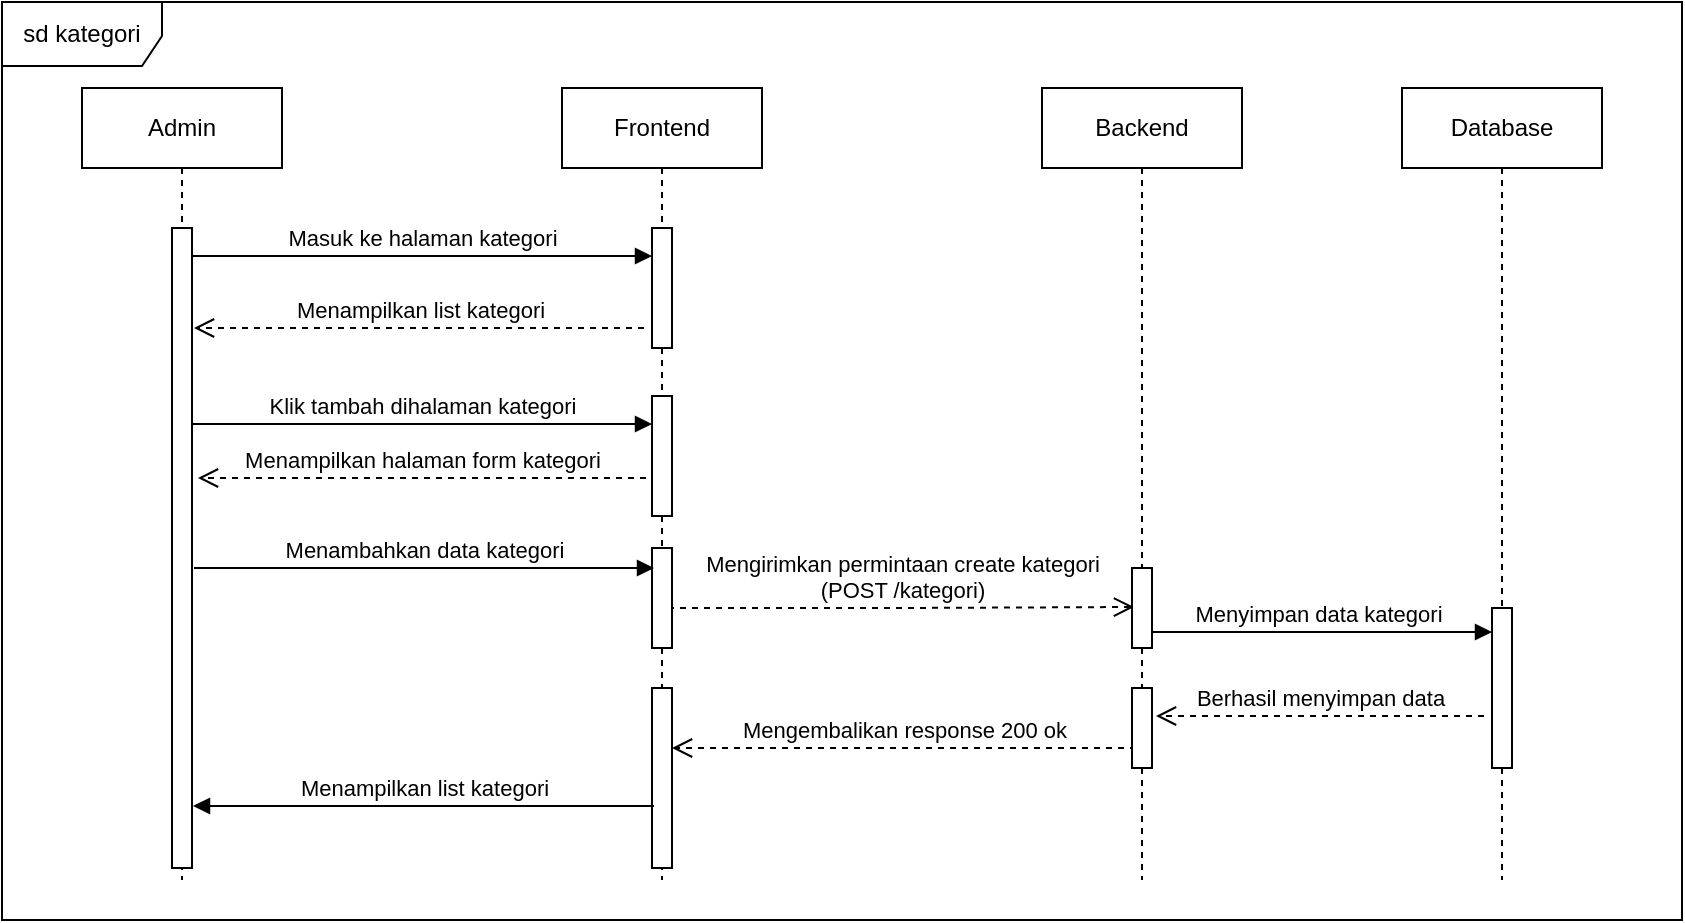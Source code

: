 <mxfile version="21.6.9" type="github" pages="9">
  <diagram name="Page-1" id="2YBvvXClWsGukQMizWep">
    <mxGraphModel dx="2044" dy="1892" grid="1" gridSize="10" guides="1" tooltips="1" connect="1" arrows="1" fold="1" page="1" pageScale="1" pageWidth="850" pageHeight="1100" math="0" shadow="0">
      <root>
        <mxCell id="0" />
        <mxCell id="1" parent="0" />
        <mxCell id="tXIopvF4Ra2s9pVsoxJs-20" value="Mengembalikan response 200 ok" style="html=1;verticalAlign=bottom;endArrow=open;dashed=1;endSize=8;edgeStyle=elbowEdgeStyle;elbow=horizontal;curved=0;rounded=0;" parent="1" edge="1">
          <mxGeometry relative="1" as="geometry">
            <mxPoint x="295" y="334" as="targetPoint" />
            <Array as="points" />
            <mxPoint x="527" y="334" as="sourcePoint" />
          </mxGeometry>
        </mxCell>
        <mxCell id="tXIopvF4Ra2s9pVsoxJs-16" value="Menyimpan data kategori" style="html=1;verticalAlign=bottom;endArrow=block;edgeStyle=elbowEdgeStyle;elbow=horizontal;curved=0;rounded=0;" parent="1" edge="1">
          <mxGeometry relative="1" as="geometry">
            <mxPoint x="530" y="276" as="sourcePoint" />
            <Array as="points">
              <mxPoint x="615" y="276" />
            </Array>
            <mxPoint x="705" y="276" as="targetPoint" />
          </mxGeometry>
        </mxCell>
        <mxCell id="tXIopvF4Ra2s9pVsoxJs-13" value="Mengirimkan permintaan create kategori&lt;br&gt;(POST /kategori)" style="html=1;verticalAlign=bottom;endArrow=open;dashed=1;endSize=8;edgeStyle=elbowEdgeStyle;elbow=horizontal;curved=0;rounded=0;entryX=-0.2;entryY=0.37;entryDx=0;entryDy=0;entryPerimeter=0;" parent="1" edge="1">
          <mxGeometry relative="1" as="geometry">
            <mxPoint x="526" y="263.5" as="targetPoint" />
            <Array as="points" />
            <mxPoint x="293" y="264" as="sourcePoint" />
          </mxGeometry>
        </mxCell>
        <mxCell id="aM9ryv3xv72pqoxQDRHE-1" value="Admin" style="shape=umlLifeline;perimeter=lifelinePerimeter;whiteSpace=wrap;html=1;container=0;dropTarget=0;collapsible=0;recursiveResize=0;outlineConnect=0;portConstraint=eastwest;newEdgeStyle={&quot;edgeStyle&quot;:&quot;elbowEdgeStyle&quot;,&quot;elbow&quot;:&quot;vertical&quot;,&quot;curved&quot;:0,&quot;rounded&quot;:0};" parent="1" vertex="1">
          <mxGeometry y="4" width="100" height="396" as="geometry" />
        </mxCell>
        <mxCell id="aM9ryv3xv72pqoxQDRHE-2" value="" style="html=1;points=[];perimeter=orthogonalPerimeter;outlineConnect=0;targetShapes=umlLifeline;portConstraint=eastwest;newEdgeStyle={&quot;edgeStyle&quot;:&quot;elbowEdgeStyle&quot;,&quot;elbow&quot;:&quot;vertical&quot;,&quot;curved&quot;:0,&quot;rounded&quot;:0};" parent="aM9ryv3xv72pqoxQDRHE-1" vertex="1">
          <mxGeometry x="45" y="70" width="10" height="320" as="geometry" />
        </mxCell>
        <mxCell id="aM9ryv3xv72pqoxQDRHE-5" value="Frontend" style="shape=umlLifeline;perimeter=lifelinePerimeter;whiteSpace=wrap;html=1;container=0;dropTarget=0;collapsible=0;recursiveResize=0;outlineConnect=0;portConstraint=eastwest;newEdgeStyle={&quot;edgeStyle&quot;:&quot;elbowEdgeStyle&quot;,&quot;elbow&quot;:&quot;vertical&quot;,&quot;curved&quot;:0,&quot;rounded&quot;:0};" parent="1" vertex="1">
          <mxGeometry x="240" y="4" width="100" height="396" as="geometry" />
        </mxCell>
        <mxCell id="aM9ryv3xv72pqoxQDRHE-6" value="" style="html=1;points=[];perimeter=orthogonalPerimeter;outlineConnect=0;targetShapes=umlLifeline;portConstraint=eastwest;newEdgeStyle={&quot;edgeStyle&quot;:&quot;elbowEdgeStyle&quot;,&quot;elbow&quot;:&quot;vertical&quot;,&quot;curved&quot;:0,&quot;rounded&quot;:0};" parent="aM9ryv3xv72pqoxQDRHE-5" vertex="1">
          <mxGeometry x="45" y="70" width="10" height="60" as="geometry" />
        </mxCell>
        <mxCell id="tXIopvF4Ra2s9pVsoxJs-8" value="" style="html=1;points=[];perimeter=orthogonalPerimeter;outlineConnect=0;targetShapes=umlLifeline;portConstraint=eastwest;newEdgeStyle={&quot;edgeStyle&quot;:&quot;elbowEdgeStyle&quot;,&quot;elbow&quot;:&quot;vertical&quot;,&quot;curved&quot;:0,&quot;rounded&quot;:0};" parent="aM9ryv3xv72pqoxQDRHE-5" vertex="1">
          <mxGeometry x="45" y="230" width="10" height="50" as="geometry" />
        </mxCell>
        <mxCell id="tXIopvF4Ra2s9pVsoxJs-9" value="" style="html=1;points=[];perimeter=orthogonalPerimeter;outlineConnect=0;targetShapes=umlLifeline;portConstraint=eastwest;newEdgeStyle={&quot;edgeStyle&quot;:&quot;elbowEdgeStyle&quot;,&quot;elbow&quot;:&quot;vertical&quot;,&quot;curved&quot;:0,&quot;rounded&quot;:0};" parent="aM9ryv3xv72pqoxQDRHE-5" vertex="1">
          <mxGeometry x="45" y="300" width="10" height="90" as="geometry" />
        </mxCell>
        <mxCell id="aM9ryv3xv72pqoxQDRHE-4" value="" style="html=1;points=[];perimeter=orthogonalPerimeter;outlineConnect=0;targetShapes=umlLifeline;portConstraint=eastwest;newEdgeStyle={&quot;edgeStyle&quot;:&quot;elbowEdgeStyle&quot;,&quot;elbow&quot;:&quot;vertical&quot;,&quot;curved&quot;:0,&quot;rounded&quot;:0};" parent="aM9ryv3xv72pqoxQDRHE-5" vertex="1">
          <mxGeometry x="45" y="154" width="10" height="60" as="geometry" />
        </mxCell>
        <mxCell id="aM9ryv3xv72pqoxQDRHE-7" value="Masuk ke halaman kategori" style="html=1;verticalAlign=bottom;endArrow=block;edgeStyle=elbowEdgeStyle;elbow=horizontal;curved=0;rounded=0;" parent="1" edge="1">
          <mxGeometry relative="1" as="geometry">
            <mxPoint x="55" y="88" as="sourcePoint" />
            <Array as="points">
              <mxPoint x="140" y="88" />
            </Array>
            <mxPoint x="285" y="88" as="targetPoint" />
          </mxGeometry>
        </mxCell>
        <mxCell id="aM9ryv3xv72pqoxQDRHE-8" value="Menampilkan halaman form kategori" style="html=1;verticalAlign=bottom;endArrow=open;dashed=1;endSize=8;edgeStyle=elbowEdgeStyle;elbow=horizontal;curved=0;rounded=0;" parent="1" edge="1">
          <mxGeometry relative="1" as="geometry">
            <mxPoint x="58" y="199" as="targetPoint" />
            <Array as="points" />
            <mxPoint x="282" y="199" as="sourcePoint" />
          </mxGeometry>
        </mxCell>
        <mxCell id="tXIopvF4Ra2s9pVsoxJs-1" value="Backend" style="shape=umlLifeline;perimeter=lifelinePerimeter;whiteSpace=wrap;html=1;container=0;dropTarget=0;collapsible=0;recursiveResize=0;outlineConnect=0;portConstraint=eastwest;newEdgeStyle={&quot;edgeStyle&quot;:&quot;elbowEdgeStyle&quot;,&quot;elbow&quot;:&quot;vertical&quot;,&quot;curved&quot;:0,&quot;rounded&quot;:0};" parent="1" vertex="1">
          <mxGeometry x="480" y="4" width="100" height="396" as="geometry" />
        </mxCell>
        <mxCell id="tXIopvF4Ra2s9pVsoxJs-2" value="" style="html=1;points=[];perimeter=orthogonalPerimeter;outlineConnect=0;targetShapes=umlLifeline;portConstraint=eastwest;newEdgeStyle={&quot;edgeStyle&quot;:&quot;elbowEdgeStyle&quot;,&quot;elbow&quot;:&quot;vertical&quot;,&quot;curved&quot;:0,&quot;rounded&quot;:0};" parent="tXIopvF4Ra2s9pVsoxJs-1" vertex="1">
          <mxGeometry x="45" y="240" width="10" height="40" as="geometry" />
        </mxCell>
        <mxCell id="tXIopvF4Ra2s9pVsoxJs-18" value="" style="html=1;points=[];perimeter=orthogonalPerimeter;outlineConnect=0;targetShapes=umlLifeline;portConstraint=eastwest;newEdgeStyle={&quot;edgeStyle&quot;:&quot;elbowEdgeStyle&quot;,&quot;elbow&quot;:&quot;vertical&quot;,&quot;curved&quot;:0,&quot;rounded&quot;:0};" parent="tXIopvF4Ra2s9pVsoxJs-1" vertex="1">
          <mxGeometry x="45" y="300" width="10" height="40" as="geometry" />
        </mxCell>
        <mxCell id="tXIopvF4Ra2s9pVsoxJs-3" value="Database" style="shape=umlLifeline;perimeter=lifelinePerimeter;whiteSpace=wrap;html=1;container=0;dropTarget=0;collapsible=0;recursiveResize=0;outlineConnect=0;portConstraint=eastwest;newEdgeStyle={&quot;edgeStyle&quot;:&quot;elbowEdgeStyle&quot;,&quot;elbow&quot;:&quot;vertical&quot;,&quot;curved&quot;:0,&quot;rounded&quot;:0};" parent="1" vertex="1">
          <mxGeometry x="660" y="4" width="100" height="396" as="geometry" />
        </mxCell>
        <mxCell id="tXIopvF4Ra2s9pVsoxJs-4" value="" style="html=1;points=[];perimeter=orthogonalPerimeter;outlineConnect=0;targetShapes=umlLifeline;portConstraint=eastwest;newEdgeStyle={&quot;edgeStyle&quot;:&quot;elbowEdgeStyle&quot;,&quot;elbow&quot;:&quot;vertical&quot;,&quot;curved&quot;:0,&quot;rounded&quot;:0};" parent="tXIopvF4Ra2s9pVsoxJs-3" vertex="1">
          <mxGeometry x="45" y="260" width="10" height="80" as="geometry" />
        </mxCell>
        <mxCell id="tXIopvF4Ra2s9pVsoxJs-10" value="Menampilkan list kategori" style="html=1;verticalAlign=bottom;endArrow=open;dashed=1;endSize=8;edgeStyle=elbowEdgeStyle;elbow=vertical;curved=0;rounded=0;" parent="1" edge="1">
          <mxGeometry relative="1" as="geometry">
            <mxPoint x="56" y="124" as="targetPoint" />
            <Array as="points" />
            <mxPoint x="281" y="124" as="sourcePoint" />
          </mxGeometry>
        </mxCell>
        <mxCell id="tXIopvF4Ra2s9pVsoxJs-11" value="Klik tambah dihalaman kategori" style="html=1;verticalAlign=bottom;endArrow=block;edgeStyle=elbowEdgeStyle;elbow=horizontal;curved=0;rounded=0;" parent="1" edge="1">
          <mxGeometry relative="1" as="geometry">
            <mxPoint x="55" y="172" as="sourcePoint" />
            <Array as="points">
              <mxPoint x="135" y="172" />
            </Array>
            <mxPoint x="285" y="172" as="targetPoint" />
          </mxGeometry>
        </mxCell>
        <mxCell id="tXIopvF4Ra2s9pVsoxJs-12" value="Menambahkan data kategori" style="html=1;verticalAlign=bottom;endArrow=block;edgeStyle=elbowEdgeStyle;elbow=horizontal;curved=0;rounded=0;" parent="1" edge="1">
          <mxGeometry relative="1" as="geometry">
            <mxPoint x="56" y="244" as="sourcePoint" />
            <Array as="points">
              <mxPoint x="136" y="244" />
            </Array>
            <mxPoint x="286" y="244" as="targetPoint" />
          </mxGeometry>
        </mxCell>
        <mxCell id="tXIopvF4Ra2s9pVsoxJs-19" value="Berhasil menyimpan data" style="html=1;verticalAlign=bottom;endArrow=open;dashed=1;endSize=8;edgeStyle=elbowEdgeStyle;elbow=horizontal;curved=0;rounded=0;" parent="1" edge="1">
          <mxGeometry relative="1" as="geometry">
            <mxPoint x="537" y="318" as="targetPoint" />
            <Array as="points" />
            <mxPoint x="701" y="318" as="sourcePoint" />
          </mxGeometry>
        </mxCell>
        <mxCell id="tXIopvF4Ra2s9pVsoxJs-21" value="Menampilkan list kategori" style="html=1;verticalAlign=bottom;endArrow=block;edgeStyle=elbowEdgeStyle;elbow=horizontal;curved=0;rounded=0;" parent="1" edge="1">
          <mxGeometry relative="1" as="geometry">
            <mxPoint x="286" y="363" as="sourcePoint" />
            <Array as="points">
              <mxPoint x="141" y="363" />
            </Array>
            <mxPoint x="55.5" y="363" as="targetPoint" />
          </mxGeometry>
        </mxCell>
        <mxCell id="De7sKsdDXI-TrQm7Oqq0-1" value="sd kategori" style="shape=umlFrame;whiteSpace=wrap;html=1;pointerEvents=0;width=80;height=32;" vertex="1" parent="1">
          <mxGeometry x="-40" y="-39" width="840" height="459" as="geometry" />
        </mxCell>
      </root>
    </mxGraphModel>
  </diagram>
  <diagram id="41hXLLRf2BW_fKO-Zhx8" name="Halaman-2">
    <mxGraphModel dx="1194" dy="792" grid="1" gridSize="10" guides="1" tooltips="1" connect="1" arrows="1" fold="1" page="1" pageScale="1" pageWidth="827" pageHeight="1169" math="0" shadow="0">
      <root>
        <mxCell id="0" />
        <mxCell id="1" parent="0" />
        <mxCell id="Sn3FwDoTZeHQikSD8n-1-1" value="Mengembalikan response 200 ok" style="html=1;verticalAlign=bottom;endArrow=open;dashed=1;endSize=8;edgeStyle=elbowEdgeStyle;elbow=horizontal;curved=0;rounded=0;" parent="1" edge="1">
          <mxGeometry relative="1" as="geometry">
            <mxPoint x="335" y="370" as="targetPoint" />
            <Array as="points" />
            <mxPoint x="567" y="370" as="sourcePoint" />
          </mxGeometry>
        </mxCell>
        <mxCell id="Sn3FwDoTZeHQikSD8n-1-2" value="Mengupadate data kategori" style="html=1;verticalAlign=bottom;endArrow=block;edgeStyle=elbowEdgeStyle;elbow=horizontal;curved=0;rounded=0;" parent="1" edge="1">
          <mxGeometry relative="1" as="geometry">
            <mxPoint x="570" y="312" as="sourcePoint" />
            <Array as="points">
              <mxPoint x="655" y="312" />
            </Array>
            <mxPoint x="745" y="312" as="targetPoint" />
          </mxGeometry>
        </mxCell>
        <mxCell id="Sn3FwDoTZeHQikSD8n-1-3" value="Mengirimkan permintaan update kategori&lt;br&gt;(PUT /kategori/:id)" style="html=1;verticalAlign=bottom;endArrow=open;dashed=1;endSize=8;edgeStyle=elbowEdgeStyle;elbow=horizontal;curved=0;rounded=0;entryX=-0.2;entryY=0.37;entryDx=0;entryDy=0;entryPerimeter=0;" parent="1" edge="1">
          <mxGeometry relative="1" as="geometry">
            <mxPoint x="566" y="299.5" as="targetPoint" />
            <Array as="points" />
            <mxPoint x="333" y="300" as="sourcePoint" />
          </mxGeometry>
        </mxCell>
        <mxCell id="Sn3FwDoTZeHQikSD8n-1-4" value="Admin" style="shape=umlLifeline;perimeter=lifelinePerimeter;whiteSpace=wrap;html=1;container=0;dropTarget=0;collapsible=0;recursiveResize=0;outlineConnect=0;portConstraint=eastwest;newEdgeStyle={&quot;edgeStyle&quot;:&quot;elbowEdgeStyle&quot;,&quot;elbow&quot;:&quot;vertical&quot;,&quot;curved&quot;:0,&quot;rounded&quot;:0};" parent="1" vertex="1">
          <mxGeometry x="40" y="40" width="100" height="390" as="geometry" />
        </mxCell>
        <mxCell id="Sn3FwDoTZeHQikSD8n-1-5" value="" style="html=1;points=[];perimeter=orthogonalPerimeter;outlineConnect=0;targetShapes=umlLifeline;portConstraint=eastwest;newEdgeStyle={&quot;edgeStyle&quot;:&quot;elbowEdgeStyle&quot;,&quot;elbow&quot;:&quot;vertical&quot;,&quot;curved&quot;:0,&quot;rounded&quot;:0};" parent="Sn3FwDoTZeHQikSD8n-1-4" vertex="1">
          <mxGeometry x="45" y="70" width="10" height="320" as="geometry" />
        </mxCell>
        <mxCell id="Sn3FwDoTZeHQikSD8n-1-6" value="Frontend" style="shape=umlLifeline;perimeter=lifelinePerimeter;whiteSpace=wrap;html=1;container=0;dropTarget=0;collapsible=0;recursiveResize=0;outlineConnect=0;portConstraint=eastwest;newEdgeStyle={&quot;edgeStyle&quot;:&quot;elbowEdgeStyle&quot;,&quot;elbow&quot;:&quot;vertical&quot;,&quot;curved&quot;:0,&quot;rounded&quot;:0};" parent="1" vertex="1">
          <mxGeometry x="280" y="40" width="100" height="390" as="geometry" />
        </mxCell>
        <mxCell id="Sn3FwDoTZeHQikSD8n-1-7" value="" style="html=1;points=[];perimeter=orthogonalPerimeter;outlineConnect=0;targetShapes=umlLifeline;portConstraint=eastwest;newEdgeStyle={&quot;edgeStyle&quot;:&quot;elbowEdgeStyle&quot;,&quot;elbow&quot;:&quot;vertical&quot;,&quot;curved&quot;:0,&quot;rounded&quot;:0};" parent="Sn3FwDoTZeHQikSD8n-1-6" vertex="1">
          <mxGeometry x="45" y="70" width="10" height="60" as="geometry" />
        </mxCell>
        <mxCell id="Sn3FwDoTZeHQikSD8n-1-8" value="" style="html=1;points=[];perimeter=orthogonalPerimeter;outlineConnect=0;targetShapes=umlLifeline;portConstraint=eastwest;newEdgeStyle={&quot;edgeStyle&quot;:&quot;elbowEdgeStyle&quot;,&quot;elbow&quot;:&quot;vertical&quot;,&quot;curved&quot;:0,&quot;rounded&quot;:0};" parent="Sn3FwDoTZeHQikSD8n-1-6" vertex="1">
          <mxGeometry x="45" y="230" width="10" height="50" as="geometry" />
        </mxCell>
        <mxCell id="Sn3FwDoTZeHQikSD8n-1-9" value="" style="html=1;points=[];perimeter=orthogonalPerimeter;outlineConnect=0;targetShapes=umlLifeline;portConstraint=eastwest;newEdgeStyle={&quot;edgeStyle&quot;:&quot;elbowEdgeStyle&quot;,&quot;elbow&quot;:&quot;vertical&quot;,&quot;curved&quot;:0,&quot;rounded&quot;:0};" parent="Sn3FwDoTZeHQikSD8n-1-6" vertex="1">
          <mxGeometry x="45" y="300" width="10" height="90" as="geometry" />
        </mxCell>
        <mxCell id="Sn3FwDoTZeHQikSD8n-1-10" value="" style="html=1;points=[];perimeter=orthogonalPerimeter;outlineConnect=0;targetShapes=umlLifeline;portConstraint=eastwest;newEdgeStyle={&quot;edgeStyle&quot;:&quot;elbowEdgeStyle&quot;,&quot;elbow&quot;:&quot;vertical&quot;,&quot;curved&quot;:0,&quot;rounded&quot;:0};" parent="Sn3FwDoTZeHQikSD8n-1-6" vertex="1">
          <mxGeometry x="45" y="154" width="10" height="60" as="geometry" />
        </mxCell>
        <mxCell id="Sn3FwDoTZeHQikSD8n-1-11" value="Masuk ke halaman kategori" style="html=1;verticalAlign=bottom;endArrow=block;edgeStyle=elbowEdgeStyle;elbow=horizontal;curved=0;rounded=0;" parent="1" source="Sn3FwDoTZeHQikSD8n-1-5" target="Sn3FwDoTZeHQikSD8n-1-7" edge="1">
          <mxGeometry relative="1" as="geometry">
            <mxPoint x="195" y="130" as="sourcePoint" />
            <Array as="points">
              <mxPoint x="180" y="120" />
            </Array>
          </mxGeometry>
        </mxCell>
        <mxCell id="Sn3FwDoTZeHQikSD8n-1-12" value="Menampilkan halaman form update kategori" style="html=1;verticalAlign=bottom;endArrow=open;dashed=1;endSize=8;edgeStyle=elbowEdgeStyle;elbow=horizontal;curved=0;rounded=0;" parent="1" edge="1">
          <mxGeometry relative="1" as="geometry">
            <mxPoint x="98" y="246" as="targetPoint" />
            <Array as="points" />
            <mxPoint x="322" y="246" as="sourcePoint" />
          </mxGeometry>
        </mxCell>
        <mxCell id="Sn3FwDoTZeHQikSD8n-1-13" value="Backend" style="shape=umlLifeline;perimeter=lifelinePerimeter;whiteSpace=wrap;html=1;container=0;dropTarget=0;collapsible=0;recursiveResize=0;outlineConnect=0;portConstraint=eastwest;newEdgeStyle={&quot;edgeStyle&quot;:&quot;elbowEdgeStyle&quot;,&quot;elbow&quot;:&quot;vertical&quot;,&quot;curved&quot;:0,&quot;rounded&quot;:0};" parent="1" vertex="1">
          <mxGeometry x="520" y="40" width="100" height="340" as="geometry" />
        </mxCell>
        <mxCell id="Sn3FwDoTZeHQikSD8n-1-14" value="" style="html=1;points=[];perimeter=orthogonalPerimeter;outlineConnect=0;targetShapes=umlLifeline;portConstraint=eastwest;newEdgeStyle={&quot;edgeStyle&quot;:&quot;elbowEdgeStyle&quot;,&quot;elbow&quot;:&quot;vertical&quot;,&quot;curved&quot;:0,&quot;rounded&quot;:0};" parent="Sn3FwDoTZeHQikSD8n-1-13" vertex="1">
          <mxGeometry x="45" y="240" width="10" height="40" as="geometry" />
        </mxCell>
        <mxCell id="Sn3FwDoTZeHQikSD8n-1-15" value="" style="html=1;points=[];perimeter=orthogonalPerimeter;outlineConnect=0;targetShapes=umlLifeline;portConstraint=eastwest;newEdgeStyle={&quot;edgeStyle&quot;:&quot;elbowEdgeStyle&quot;,&quot;elbow&quot;:&quot;vertical&quot;,&quot;curved&quot;:0,&quot;rounded&quot;:0};" parent="Sn3FwDoTZeHQikSD8n-1-13" vertex="1">
          <mxGeometry x="45" y="300" width="10" height="40" as="geometry" />
        </mxCell>
        <mxCell id="Sn3FwDoTZeHQikSD8n-1-16" value="Database" style="shape=umlLifeline;perimeter=lifelinePerimeter;whiteSpace=wrap;html=1;container=0;dropTarget=0;collapsible=0;recursiveResize=0;outlineConnect=0;portConstraint=eastwest;newEdgeStyle={&quot;edgeStyle&quot;:&quot;elbowEdgeStyle&quot;,&quot;elbow&quot;:&quot;vertical&quot;,&quot;curved&quot;:0,&quot;rounded&quot;:0};" parent="1" vertex="1">
          <mxGeometry x="700" y="40" width="100" height="340" as="geometry" />
        </mxCell>
        <mxCell id="Sn3FwDoTZeHQikSD8n-1-17" value="" style="html=1;points=[];perimeter=orthogonalPerimeter;outlineConnect=0;targetShapes=umlLifeline;portConstraint=eastwest;newEdgeStyle={&quot;edgeStyle&quot;:&quot;elbowEdgeStyle&quot;,&quot;elbow&quot;:&quot;vertical&quot;,&quot;curved&quot;:0,&quot;rounded&quot;:0};" parent="Sn3FwDoTZeHQikSD8n-1-16" vertex="1">
          <mxGeometry x="45" y="260" width="10" height="80" as="geometry" />
        </mxCell>
        <mxCell id="Sn3FwDoTZeHQikSD8n-1-18" value="Menampilkan list kategori" style="html=1;verticalAlign=bottom;endArrow=open;dashed=1;endSize=8;edgeStyle=elbowEdgeStyle;elbow=vertical;curved=0;rounded=0;" parent="1" edge="1">
          <mxGeometry relative="1" as="geometry">
            <mxPoint x="96" y="160" as="targetPoint" />
            <Array as="points" />
            <mxPoint x="321" y="160" as="sourcePoint" />
          </mxGeometry>
        </mxCell>
        <mxCell id="Sn3FwDoTZeHQikSD8n-1-19" value="Klik update di salah satu data kategori" style="html=1;verticalAlign=bottom;endArrow=block;edgeStyle=elbowEdgeStyle;elbow=horizontal;curved=0;rounded=0;" parent="1" edge="1">
          <mxGeometry relative="1" as="geometry">
            <mxPoint x="95" y="208" as="sourcePoint" />
            <Array as="points">
              <mxPoint x="175" y="208" />
            </Array>
            <mxPoint x="325" y="208" as="targetPoint" />
          </mxGeometry>
        </mxCell>
        <mxCell id="Sn3FwDoTZeHQikSD8n-1-20" value="Update data yang ingin diubah" style="html=1;verticalAlign=bottom;endArrow=block;edgeStyle=elbowEdgeStyle;elbow=horizontal;curved=0;rounded=0;" parent="1" edge="1">
          <mxGeometry relative="1" as="geometry">
            <mxPoint x="96" y="280" as="sourcePoint" />
            <Array as="points">
              <mxPoint x="176" y="280" />
            </Array>
            <mxPoint x="326" y="280" as="targetPoint" />
          </mxGeometry>
        </mxCell>
        <mxCell id="Sn3FwDoTZeHQikSD8n-1-21" value="Berhasil mengupdate data" style="html=1;verticalAlign=bottom;endArrow=open;dashed=1;endSize=8;edgeStyle=elbowEdgeStyle;elbow=vertical;curved=0;rounded=0;" parent="1" edge="1">
          <mxGeometry relative="1" as="geometry">
            <mxPoint x="577" y="354" as="targetPoint" />
            <Array as="points" />
            <mxPoint x="741" y="354" as="sourcePoint" />
          </mxGeometry>
        </mxCell>
        <mxCell id="Sn3FwDoTZeHQikSD8n-1-22" value="Menampilkan list kategori" style="html=1;verticalAlign=bottom;endArrow=block;edgeStyle=elbowEdgeStyle;elbow=horizontal;curved=0;rounded=0;" parent="1" edge="1">
          <mxGeometry relative="1" as="geometry">
            <mxPoint x="326" y="399" as="sourcePoint" />
            <Array as="points">
              <mxPoint x="181" y="399" />
            </Array>
            <mxPoint x="95.5" y="399" as="targetPoint" />
          </mxGeometry>
        </mxCell>
      </root>
    </mxGraphModel>
  </diagram>
  <diagram id="BDGMkQ-fNjs1G1AW6r2Y" name="Halaman-3">
    <mxGraphModel dx="1194" dy="792" grid="1" gridSize="10" guides="1" tooltips="1" connect="1" arrows="1" fold="1" page="1" pageScale="1" pageWidth="827" pageHeight="1169" math="0" shadow="0">
      <root>
        <mxCell id="0" />
        <mxCell id="1" parent="0" />
        <mxCell id="G_QI0QunAaWRweGOU2x1-1" value="Mengembalikan response 200 ok" style="html=1;verticalAlign=bottom;endArrow=open;dashed=1;endSize=8;edgeStyle=elbowEdgeStyle;elbow=horizontal;curved=0;rounded=0;" parent="1" edge="1">
          <mxGeometry relative="1" as="geometry">
            <mxPoint x="335" y="311" as="targetPoint" />
            <Array as="points" />
            <mxPoint x="567" y="311" as="sourcePoint" />
          </mxGeometry>
        </mxCell>
        <mxCell id="G_QI0QunAaWRweGOU2x1-2" value="Menghapus data kategori" style="html=1;verticalAlign=bottom;endArrow=block;edgeStyle=elbowEdgeStyle;elbow=horizontal;curved=0;rounded=0;" parent="1" edge="1">
          <mxGeometry relative="1" as="geometry">
            <mxPoint x="569" y="243" as="sourcePoint" />
            <Array as="points">
              <mxPoint x="654" y="243" />
            </Array>
            <mxPoint x="744" y="243" as="targetPoint" />
          </mxGeometry>
        </mxCell>
        <mxCell id="G_QI0QunAaWRweGOU2x1-3" value="Mengirimkan permintaan delete kategori&lt;br&gt;(DELETE /kategori/:id)" style="html=1;verticalAlign=bottom;endArrow=open;dashed=1;endSize=8;edgeStyle=elbowEdgeStyle;elbow=horizontal;curved=0;rounded=0;entryX=-0.2;entryY=0.37;entryDx=0;entryDy=0;entryPerimeter=0;" parent="1" edge="1">
          <mxGeometry relative="1" as="geometry">
            <mxPoint x="566" y="225.5" as="targetPoint" />
            <Array as="points" />
            <mxPoint x="333" y="226" as="sourcePoint" />
          </mxGeometry>
        </mxCell>
        <mxCell id="G_QI0QunAaWRweGOU2x1-4" value="Admin" style="shape=umlLifeline;perimeter=lifelinePerimeter;whiteSpace=wrap;html=1;container=0;dropTarget=0;collapsible=0;recursiveResize=0;outlineConnect=0;portConstraint=eastwest;newEdgeStyle={&quot;edgeStyle&quot;:&quot;elbowEdgeStyle&quot;,&quot;elbow&quot;:&quot;vertical&quot;,&quot;curved&quot;:0,&quot;rounded&quot;:0};" parent="1" vertex="1">
          <mxGeometry x="40" y="40" width="100" height="330" as="geometry" />
        </mxCell>
        <mxCell id="G_QI0QunAaWRweGOU2x1-5" value="" style="html=1;points=[];perimeter=orthogonalPerimeter;outlineConnect=0;targetShapes=umlLifeline;portConstraint=eastwest;newEdgeStyle={&quot;edgeStyle&quot;:&quot;elbowEdgeStyle&quot;,&quot;elbow&quot;:&quot;vertical&quot;,&quot;curved&quot;:0,&quot;rounded&quot;:0};" parent="G_QI0QunAaWRweGOU2x1-4" vertex="1">
          <mxGeometry x="45" y="70" width="10" height="260" as="geometry" />
        </mxCell>
        <mxCell id="G_QI0QunAaWRweGOU2x1-6" value="Frontend" style="shape=umlLifeline;perimeter=lifelinePerimeter;whiteSpace=wrap;html=1;container=0;dropTarget=0;collapsible=0;recursiveResize=0;outlineConnect=0;portConstraint=eastwest;newEdgeStyle={&quot;edgeStyle&quot;:&quot;elbowEdgeStyle&quot;,&quot;elbow&quot;:&quot;vertical&quot;,&quot;curved&quot;:0,&quot;rounded&quot;:0};" parent="1" vertex="1">
          <mxGeometry x="280" y="40" width="100" height="320" as="geometry" />
        </mxCell>
        <mxCell id="G_QI0QunAaWRweGOU2x1-7" value="" style="html=1;points=[];perimeter=orthogonalPerimeter;outlineConnect=0;targetShapes=umlLifeline;portConstraint=eastwest;newEdgeStyle={&quot;edgeStyle&quot;:&quot;elbowEdgeStyle&quot;,&quot;elbow&quot;:&quot;vertical&quot;,&quot;curved&quot;:0,&quot;rounded&quot;:0};" parent="G_QI0QunAaWRweGOU2x1-6" vertex="1">
          <mxGeometry x="45" y="70" width="10" height="60" as="geometry" />
        </mxCell>
        <mxCell id="G_QI0QunAaWRweGOU2x1-8" value="" style="html=1;points=[];perimeter=orthogonalPerimeter;outlineConnect=0;targetShapes=umlLifeline;portConstraint=eastwest;newEdgeStyle={&quot;edgeStyle&quot;:&quot;elbowEdgeStyle&quot;,&quot;elbow&quot;:&quot;vertical&quot;,&quot;curved&quot;:0,&quot;rounded&quot;:0};" parent="G_QI0QunAaWRweGOU2x1-6" vertex="1">
          <mxGeometry x="45" y="153" width="10" height="50" as="geometry" />
        </mxCell>
        <mxCell id="G_QI0QunAaWRweGOU2x1-9" value="" style="html=1;points=[];perimeter=orthogonalPerimeter;outlineConnect=0;targetShapes=umlLifeline;portConstraint=eastwest;newEdgeStyle={&quot;edgeStyle&quot;:&quot;elbowEdgeStyle&quot;,&quot;elbow&quot;:&quot;vertical&quot;,&quot;curved&quot;:0,&quot;rounded&quot;:0};" parent="G_QI0QunAaWRweGOU2x1-6" vertex="1">
          <mxGeometry x="45" y="239" width="10" height="81" as="geometry" />
        </mxCell>
        <mxCell id="G_QI0QunAaWRweGOU2x1-11" value="Masuk ke halaman kategori" style="html=1;verticalAlign=bottom;endArrow=block;edgeStyle=elbowEdgeStyle;elbow=horizontal;curved=0;rounded=0;" parent="1" source="G_QI0QunAaWRweGOU2x1-5" target="G_QI0QunAaWRweGOU2x1-7" edge="1">
          <mxGeometry relative="1" as="geometry">
            <mxPoint x="195" y="130" as="sourcePoint" />
            <Array as="points">
              <mxPoint x="180" y="120" />
            </Array>
          </mxGeometry>
        </mxCell>
        <mxCell id="G_QI0QunAaWRweGOU2x1-13" value="Backend" style="shape=umlLifeline;perimeter=lifelinePerimeter;whiteSpace=wrap;html=1;container=0;dropTarget=0;collapsible=0;recursiveResize=0;outlineConnect=0;portConstraint=eastwest;newEdgeStyle={&quot;edgeStyle&quot;:&quot;elbowEdgeStyle&quot;,&quot;elbow&quot;:&quot;vertical&quot;,&quot;curved&quot;:0,&quot;rounded&quot;:0};" parent="1" vertex="1">
          <mxGeometry x="520" y="40" width="100" height="270" as="geometry" />
        </mxCell>
        <mxCell id="G_QI0QunAaWRweGOU2x1-14" value="" style="html=1;points=[];perimeter=orthogonalPerimeter;outlineConnect=0;targetShapes=umlLifeline;portConstraint=eastwest;newEdgeStyle={&quot;edgeStyle&quot;:&quot;elbowEdgeStyle&quot;,&quot;elbow&quot;:&quot;vertical&quot;,&quot;curved&quot;:0,&quot;rounded&quot;:0};" parent="G_QI0QunAaWRweGOU2x1-13" vertex="1">
          <mxGeometry x="45" y="175" width="10" height="40" as="geometry" />
        </mxCell>
        <mxCell id="G_QI0QunAaWRweGOU2x1-15" value="" style="html=1;points=[];perimeter=orthogonalPerimeter;outlineConnect=0;targetShapes=umlLifeline;portConstraint=eastwest;newEdgeStyle={&quot;edgeStyle&quot;:&quot;elbowEdgeStyle&quot;,&quot;elbow&quot;:&quot;vertical&quot;,&quot;curved&quot;:0,&quot;rounded&quot;:0};" parent="G_QI0QunAaWRweGOU2x1-13" vertex="1">
          <mxGeometry x="45" y="239" width="10" height="40" as="geometry" />
        </mxCell>
        <mxCell id="G_QI0QunAaWRweGOU2x1-16" value="Database" style="shape=umlLifeline;perimeter=lifelinePerimeter;whiteSpace=wrap;html=1;container=0;dropTarget=0;collapsible=0;recursiveResize=0;outlineConnect=0;portConstraint=eastwest;newEdgeStyle={&quot;edgeStyle&quot;:&quot;elbowEdgeStyle&quot;,&quot;elbow&quot;:&quot;vertical&quot;,&quot;curved&quot;:0,&quot;rounded&quot;:0};" parent="1" vertex="1">
          <mxGeometry x="700" y="40" width="100" height="280" as="geometry" />
        </mxCell>
        <mxCell id="G_QI0QunAaWRweGOU2x1-17" value="" style="html=1;points=[];perimeter=orthogonalPerimeter;outlineConnect=0;targetShapes=umlLifeline;portConstraint=eastwest;newEdgeStyle={&quot;edgeStyle&quot;:&quot;elbowEdgeStyle&quot;,&quot;elbow&quot;:&quot;vertical&quot;,&quot;curved&quot;:0,&quot;rounded&quot;:0};" parent="G_QI0QunAaWRweGOU2x1-16" vertex="1">
          <mxGeometry x="45" y="195" width="10" height="85" as="geometry" />
        </mxCell>
        <mxCell id="G_QI0QunAaWRweGOU2x1-18" value="Menampilkan list kategori" style="html=1;verticalAlign=bottom;endArrow=open;dashed=1;endSize=8;edgeStyle=elbowEdgeStyle;elbow=vertical;curved=0;rounded=0;" parent="1" edge="1">
          <mxGeometry relative="1" as="geometry">
            <mxPoint x="96" y="160" as="targetPoint" />
            <Array as="points" />
            <mxPoint x="321" y="160" as="sourcePoint" />
          </mxGeometry>
        </mxCell>
        <mxCell id="G_QI0QunAaWRweGOU2x1-20" value="Delete data kategori yg dipilih" style="html=1;verticalAlign=bottom;endArrow=block;edgeStyle=elbowEdgeStyle;elbow=horizontal;curved=0;rounded=0;" parent="1" edge="1">
          <mxGeometry relative="1" as="geometry">
            <mxPoint x="96" y="208" as="sourcePoint" />
            <Array as="points">
              <mxPoint x="176" y="208" />
            </Array>
            <mxPoint x="326" y="208" as="targetPoint" />
          </mxGeometry>
        </mxCell>
        <mxCell id="G_QI0QunAaWRweGOU2x1-21" value="Berhasil menghapus data" style="html=1;verticalAlign=bottom;endArrow=open;dashed=1;endSize=8;edgeStyle=elbowEdgeStyle;elbow=horizontal;curved=0;rounded=0;" parent="1" edge="1">
          <mxGeometry relative="1" as="geometry">
            <mxPoint x="577" y="297" as="targetPoint" />
            <Array as="points" />
            <mxPoint x="741" y="297" as="sourcePoint" />
          </mxGeometry>
        </mxCell>
        <mxCell id="G_QI0QunAaWRweGOU2x1-22" value="Menampilkan list kategori" style="html=1;verticalAlign=bottom;endArrow=block;edgeStyle=elbowEdgeStyle;elbow=horizontal;curved=0;rounded=0;" parent="1" edge="1">
          <mxGeometry relative="1" as="geometry">
            <mxPoint x="326" y="338" as="sourcePoint" />
            <Array as="points">
              <mxPoint x="181" y="338" />
            </Array>
            <mxPoint x="95.5" y="338" as="targetPoint" />
          </mxGeometry>
        </mxCell>
      </root>
    </mxGraphModel>
  </diagram>
  <diagram id="bdXKeqT_KtWUnwyovNPZ" name="Halaman-4">
    <mxGraphModel dx="1194" dy="792" grid="1" gridSize="10" guides="1" tooltips="1" connect="1" arrows="1" fold="1" page="1" pageScale="1" pageWidth="827" pageHeight="1169" math="0" shadow="0">
      <root>
        <mxCell id="0" />
        <mxCell id="1" parent="0" />
        <mxCell id="rhh9aUoEZJtBl20VoeY4-1" value="Mengembalikan response 200 ok" style="html=1;verticalAlign=bottom;endArrow=open;dashed=1;endSize=8;edgeStyle=elbowEdgeStyle;elbow=horizontal;curved=0;rounded=0;" edge="1" parent="1">
          <mxGeometry relative="1" as="geometry">
            <mxPoint x="335" y="370" as="targetPoint" />
            <Array as="points" />
            <mxPoint x="567" y="370" as="sourcePoint" />
          </mxGeometry>
        </mxCell>
        <mxCell id="rhh9aUoEZJtBl20VoeY4-2" value="Menyimpan data produk" style="html=1;verticalAlign=bottom;endArrow=block;edgeStyle=elbowEdgeStyle;elbow=horizontal;curved=0;rounded=0;" edge="1" parent="1">
          <mxGeometry relative="1" as="geometry">
            <mxPoint x="570" y="312" as="sourcePoint" />
            <Array as="points">
              <mxPoint x="655" y="312" />
            </Array>
            <mxPoint x="745" y="312" as="targetPoint" />
          </mxGeometry>
        </mxCell>
        <mxCell id="rhh9aUoEZJtBl20VoeY4-3" value="Mengirimkan permintaan create produk&lt;br&gt;(POST /produk)" style="html=1;verticalAlign=bottom;endArrow=open;dashed=1;endSize=8;edgeStyle=elbowEdgeStyle;elbow=horizontal;curved=0;rounded=0;entryX=-0.2;entryY=0.37;entryDx=0;entryDy=0;entryPerimeter=0;" edge="1" parent="1">
          <mxGeometry relative="1" as="geometry">
            <mxPoint x="566" y="299.5" as="targetPoint" />
            <Array as="points" />
            <mxPoint x="333" y="300" as="sourcePoint" />
          </mxGeometry>
        </mxCell>
        <mxCell id="rhh9aUoEZJtBl20VoeY4-4" value="Admin" style="shape=umlLifeline;perimeter=lifelinePerimeter;whiteSpace=wrap;html=1;container=0;dropTarget=0;collapsible=0;recursiveResize=0;outlineConnect=0;portConstraint=eastwest;newEdgeStyle={&quot;edgeStyle&quot;:&quot;elbowEdgeStyle&quot;,&quot;elbow&quot;:&quot;vertical&quot;,&quot;curved&quot;:0,&quot;rounded&quot;:0};" vertex="1" parent="1">
          <mxGeometry x="40" y="40" width="100" height="390" as="geometry" />
        </mxCell>
        <mxCell id="rhh9aUoEZJtBl20VoeY4-5" value="" style="html=1;points=[];perimeter=orthogonalPerimeter;outlineConnect=0;targetShapes=umlLifeline;portConstraint=eastwest;newEdgeStyle={&quot;edgeStyle&quot;:&quot;elbowEdgeStyle&quot;,&quot;elbow&quot;:&quot;vertical&quot;,&quot;curved&quot;:0,&quot;rounded&quot;:0};" vertex="1" parent="rhh9aUoEZJtBl20VoeY4-4">
          <mxGeometry x="45" y="70" width="10" height="320" as="geometry" />
        </mxCell>
        <mxCell id="rhh9aUoEZJtBl20VoeY4-6" value="Frontend" style="shape=umlLifeline;perimeter=lifelinePerimeter;whiteSpace=wrap;html=1;container=0;dropTarget=0;collapsible=0;recursiveResize=0;outlineConnect=0;portConstraint=eastwest;newEdgeStyle={&quot;edgeStyle&quot;:&quot;elbowEdgeStyle&quot;,&quot;elbow&quot;:&quot;vertical&quot;,&quot;curved&quot;:0,&quot;rounded&quot;:0};" vertex="1" parent="1">
          <mxGeometry x="280" y="40" width="100" height="390" as="geometry" />
        </mxCell>
        <mxCell id="rhh9aUoEZJtBl20VoeY4-7" value="" style="html=1;points=[];perimeter=orthogonalPerimeter;outlineConnect=0;targetShapes=umlLifeline;portConstraint=eastwest;newEdgeStyle={&quot;edgeStyle&quot;:&quot;elbowEdgeStyle&quot;,&quot;elbow&quot;:&quot;vertical&quot;,&quot;curved&quot;:0,&quot;rounded&quot;:0};" vertex="1" parent="rhh9aUoEZJtBl20VoeY4-6">
          <mxGeometry x="45" y="70" width="10" height="60" as="geometry" />
        </mxCell>
        <mxCell id="rhh9aUoEZJtBl20VoeY4-8" value="" style="html=1;points=[];perimeter=orthogonalPerimeter;outlineConnect=0;targetShapes=umlLifeline;portConstraint=eastwest;newEdgeStyle={&quot;edgeStyle&quot;:&quot;elbowEdgeStyle&quot;,&quot;elbow&quot;:&quot;vertical&quot;,&quot;curved&quot;:0,&quot;rounded&quot;:0};" vertex="1" parent="rhh9aUoEZJtBl20VoeY4-6">
          <mxGeometry x="45" y="230" width="10" height="50" as="geometry" />
        </mxCell>
        <mxCell id="rhh9aUoEZJtBl20VoeY4-9" value="" style="html=1;points=[];perimeter=orthogonalPerimeter;outlineConnect=0;targetShapes=umlLifeline;portConstraint=eastwest;newEdgeStyle={&quot;edgeStyle&quot;:&quot;elbowEdgeStyle&quot;,&quot;elbow&quot;:&quot;vertical&quot;,&quot;curved&quot;:0,&quot;rounded&quot;:0};" vertex="1" parent="rhh9aUoEZJtBl20VoeY4-6">
          <mxGeometry x="45" y="300" width="10" height="90" as="geometry" />
        </mxCell>
        <mxCell id="rhh9aUoEZJtBl20VoeY4-10" value="" style="html=1;points=[];perimeter=orthogonalPerimeter;outlineConnect=0;targetShapes=umlLifeline;portConstraint=eastwest;newEdgeStyle={&quot;edgeStyle&quot;:&quot;elbowEdgeStyle&quot;,&quot;elbow&quot;:&quot;vertical&quot;,&quot;curved&quot;:0,&quot;rounded&quot;:0};" vertex="1" parent="rhh9aUoEZJtBl20VoeY4-6">
          <mxGeometry x="45" y="154" width="10" height="60" as="geometry" />
        </mxCell>
        <mxCell id="rhh9aUoEZJtBl20VoeY4-11" value="Masuk ke halaman kategori" style="html=1;verticalAlign=bottom;endArrow=block;edgeStyle=elbowEdgeStyle;elbow=horizontal;curved=0;rounded=0;" edge="1" parent="1" source="rhh9aUoEZJtBl20VoeY4-5" target="rhh9aUoEZJtBl20VoeY4-7">
          <mxGeometry relative="1" as="geometry">
            <mxPoint x="195" y="130" as="sourcePoint" />
            <Array as="points">
              <mxPoint x="180" y="120" />
            </Array>
          </mxGeometry>
        </mxCell>
        <mxCell id="rhh9aUoEZJtBl20VoeY4-12" value="Menampilkan halaman form produk" style="html=1;verticalAlign=bottom;endArrow=open;dashed=1;endSize=8;edgeStyle=elbowEdgeStyle;elbow=horizontal;curved=0;rounded=0;" edge="1" parent="1">
          <mxGeometry relative="1" as="geometry">
            <mxPoint x="98" y="246" as="targetPoint" />
            <Array as="points" />
            <mxPoint x="322" y="246" as="sourcePoint" />
          </mxGeometry>
        </mxCell>
        <mxCell id="rhh9aUoEZJtBl20VoeY4-13" value="Backend" style="shape=umlLifeline;perimeter=lifelinePerimeter;whiteSpace=wrap;html=1;container=0;dropTarget=0;collapsible=0;recursiveResize=0;outlineConnect=0;portConstraint=eastwest;newEdgeStyle={&quot;edgeStyle&quot;:&quot;elbowEdgeStyle&quot;,&quot;elbow&quot;:&quot;vertical&quot;,&quot;curved&quot;:0,&quot;rounded&quot;:0};" vertex="1" parent="1">
          <mxGeometry x="520" y="40" width="100" height="340" as="geometry" />
        </mxCell>
        <mxCell id="rhh9aUoEZJtBl20VoeY4-14" value="" style="html=1;points=[];perimeter=orthogonalPerimeter;outlineConnect=0;targetShapes=umlLifeline;portConstraint=eastwest;newEdgeStyle={&quot;edgeStyle&quot;:&quot;elbowEdgeStyle&quot;,&quot;elbow&quot;:&quot;vertical&quot;,&quot;curved&quot;:0,&quot;rounded&quot;:0};" vertex="1" parent="rhh9aUoEZJtBl20VoeY4-13">
          <mxGeometry x="45" y="240" width="10" height="40" as="geometry" />
        </mxCell>
        <mxCell id="rhh9aUoEZJtBl20VoeY4-15" value="" style="html=1;points=[];perimeter=orthogonalPerimeter;outlineConnect=0;targetShapes=umlLifeline;portConstraint=eastwest;newEdgeStyle={&quot;edgeStyle&quot;:&quot;elbowEdgeStyle&quot;,&quot;elbow&quot;:&quot;vertical&quot;,&quot;curved&quot;:0,&quot;rounded&quot;:0};" vertex="1" parent="rhh9aUoEZJtBl20VoeY4-13">
          <mxGeometry x="45" y="300" width="10" height="40" as="geometry" />
        </mxCell>
        <mxCell id="rhh9aUoEZJtBl20VoeY4-16" value="Database" style="shape=umlLifeline;perimeter=lifelinePerimeter;whiteSpace=wrap;html=1;container=0;dropTarget=0;collapsible=0;recursiveResize=0;outlineConnect=0;portConstraint=eastwest;newEdgeStyle={&quot;edgeStyle&quot;:&quot;elbowEdgeStyle&quot;,&quot;elbow&quot;:&quot;vertical&quot;,&quot;curved&quot;:0,&quot;rounded&quot;:0};" vertex="1" parent="1">
          <mxGeometry x="700" y="40" width="100" height="340" as="geometry" />
        </mxCell>
        <mxCell id="rhh9aUoEZJtBl20VoeY4-17" value="" style="html=1;points=[];perimeter=orthogonalPerimeter;outlineConnect=0;targetShapes=umlLifeline;portConstraint=eastwest;newEdgeStyle={&quot;edgeStyle&quot;:&quot;elbowEdgeStyle&quot;,&quot;elbow&quot;:&quot;vertical&quot;,&quot;curved&quot;:0,&quot;rounded&quot;:0};" vertex="1" parent="rhh9aUoEZJtBl20VoeY4-16">
          <mxGeometry x="45" y="260" width="10" height="80" as="geometry" />
        </mxCell>
        <mxCell id="rhh9aUoEZJtBl20VoeY4-18" value="Menampilkan list data produk" style="html=1;verticalAlign=bottom;endArrow=open;dashed=1;endSize=8;edgeStyle=elbowEdgeStyle;elbow=vertical;curved=0;rounded=0;" edge="1" parent="1">
          <mxGeometry relative="1" as="geometry">
            <mxPoint x="96" y="160" as="targetPoint" />
            <Array as="points" />
            <mxPoint x="321" y="160" as="sourcePoint" />
          </mxGeometry>
        </mxCell>
        <mxCell id="rhh9aUoEZJtBl20VoeY4-19" value="Klik tambah dihalaman data produk" style="html=1;verticalAlign=bottom;endArrow=block;edgeStyle=elbowEdgeStyle;elbow=horizontal;curved=0;rounded=0;" edge="1" parent="1">
          <mxGeometry relative="1" as="geometry">
            <mxPoint x="95" y="208" as="sourcePoint" />
            <Array as="points">
              <mxPoint x="175" y="208" />
            </Array>
            <mxPoint x="325" y="208" as="targetPoint" />
          </mxGeometry>
        </mxCell>
        <mxCell id="rhh9aUoEZJtBl20VoeY4-20" value="Menambahkan data produk" style="html=1;verticalAlign=bottom;endArrow=block;edgeStyle=elbowEdgeStyle;elbow=horizontal;curved=0;rounded=0;" edge="1" parent="1">
          <mxGeometry relative="1" as="geometry">
            <mxPoint x="96" y="280" as="sourcePoint" />
            <Array as="points">
              <mxPoint x="176" y="280" />
            </Array>
            <mxPoint x="326" y="280" as="targetPoint" />
          </mxGeometry>
        </mxCell>
        <mxCell id="rhh9aUoEZJtBl20VoeY4-21" value="Berhasil menyimpan data" style="html=1;verticalAlign=bottom;endArrow=open;dashed=1;endSize=8;edgeStyle=elbowEdgeStyle;elbow=horizontal;curved=0;rounded=0;" edge="1" parent="1">
          <mxGeometry relative="1" as="geometry">
            <mxPoint x="577" y="354" as="targetPoint" />
            <Array as="points" />
            <mxPoint x="741" y="354" as="sourcePoint" />
          </mxGeometry>
        </mxCell>
        <mxCell id="rhh9aUoEZJtBl20VoeY4-22" value="Menampilkan list data produk" style="html=1;verticalAlign=bottom;endArrow=block;edgeStyle=elbowEdgeStyle;elbow=horizontal;curved=0;rounded=0;" edge="1" parent="1">
          <mxGeometry relative="1" as="geometry">
            <mxPoint x="326" y="399" as="sourcePoint" />
            <Array as="points">
              <mxPoint x="181" y="399" />
            </Array>
            <mxPoint x="95.5" y="399" as="targetPoint" />
          </mxGeometry>
        </mxCell>
      </root>
    </mxGraphModel>
  </diagram>
  <diagram id="4srJJuIN_yFixbdQ5oqM" name="Halaman-5">
    <mxGraphModel dx="1194" dy="792" grid="1" gridSize="10" guides="1" tooltips="1" connect="1" arrows="1" fold="1" page="1" pageScale="1" pageWidth="827" pageHeight="1169" math="0" shadow="0">
      <root>
        <mxCell id="0" />
        <mxCell id="1" parent="0" />
        <mxCell id="o_AZLlwbB5jXDk0n0bsj-1" value="Mengembalikan response 200 ok" style="html=1;verticalAlign=bottom;endArrow=open;dashed=1;endSize=8;edgeStyle=elbowEdgeStyle;elbow=horizontal;curved=0;rounded=0;" parent="1" edge="1">
          <mxGeometry relative="1" as="geometry">
            <mxPoint x="335" y="389" as="targetPoint" />
            <Array as="points" />
            <mxPoint x="567" y="389" as="sourcePoint" />
          </mxGeometry>
        </mxCell>
        <mxCell id="o_AZLlwbB5jXDk0n0bsj-2" value="Mengupadate data produk" style="html=1;verticalAlign=bottom;endArrow=block;edgeStyle=elbowEdgeStyle;elbow=horizontal;curved=0;rounded=0;" parent="1" edge="1">
          <mxGeometry relative="1" as="geometry">
            <mxPoint x="570" y="331" as="sourcePoint" />
            <Array as="points">
              <mxPoint x="655" y="331" />
            </Array>
            <mxPoint x="745" y="331" as="targetPoint" />
          </mxGeometry>
        </mxCell>
        <mxCell id="o_AZLlwbB5jXDk0n0bsj-3" value="Mengirimkan permintaan update produk&lt;br&gt;(PUT /produk)" style="html=1;verticalAlign=bottom;endArrow=open;dashed=1;endSize=8;edgeStyle=elbowEdgeStyle;elbow=horizontal;curved=0;rounded=0;entryX=-0.2;entryY=0.37;entryDx=0;entryDy=0;entryPerimeter=0;" parent="1" edge="1">
          <mxGeometry relative="1" as="geometry">
            <mxPoint x="566" y="318.5" as="targetPoint" />
            <Array as="points" />
            <mxPoint x="333" y="319" as="sourcePoint" />
          </mxGeometry>
        </mxCell>
        <mxCell id="o_AZLlwbB5jXDk0n0bsj-4" value="Admin" style="shape=umlLifeline;perimeter=lifelinePerimeter;whiteSpace=wrap;html=1;container=0;dropTarget=0;collapsible=0;recursiveResize=0;outlineConnect=0;portConstraint=eastwest;newEdgeStyle={&quot;edgeStyle&quot;:&quot;elbowEdgeStyle&quot;,&quot;elbow&quot;:&quot;vertical&quot;,&quot;curved&quot;:0,&quot;rounded&quot;:0};" parent="1" vertex="1">
          <mxGeometry x="40" y="40" width="100" height="410" as="geometry" />
        </mxCell>
        <mxCell id="o_AZLlwbB5jXDk0n0bsj-5" value="" style="html=1;points=[];perimeter=orthogonalPerimeter;outlineConnect=0;targetShapes=umlLifeline;portConstraint=eastwest;newEdgeStyle={&quot;edgeStyle&quot;:&quot;elbowEdgeStyle&quot;,&quot;elbow&quot;:&quot;vertical&quot;,&quot;curved&quot;:0,&quot;rounded&quot;:0};" parent="o_AZLlwbB5jXDk0n0bsj-4" vertex="1">
          <mxGeometry x="45" y="70" width="10" height="340" as="geometry" />
        </mxCell>
        <mxCell id="o_AZLlwbB5jXDk0n0bsj-6" value="Frontend" style="shape=umlLifeline;perimeter=lifelinePerimeter;whiteSpace=wrap;html=1;container=0;dropTarget=0;collapsible=0;recursiveResize=0;outlineConnect=0;portConstraint=eastwest;newEdgeStyle={&quot;edgeStyle&quot;:&quot;elbowEdgeStyle&quot;,&quot;elbow&quot;:&quot;vertical&quot;,&quot;curved&quot;:0,&quot;rounded&quot;:0};" parent="1" vertex="1">
          <mxGeometry x="280" y="41" width="100" height="390" as="geometry" />
        </mxCell>
        <mxCell id="o_AZLlwbB5jXDk0n0bsj-7" value="" style="html=1;points=[];perimeter=orthogonalPerimeter;outlineConnect=0;targetShapes=umlLifeline;portConstraint=eastwest;newEdgeStyle={&quot;edgeStyle&quot;:&quot;elbowEdgeStyle&quot;,&quot;elbow&quot;:&quot;vertical&quot;,&quot;curved&quot;:0,&quot;rounded&quot;:0};" parent="o_AZLlwbB5jXDk0n0bsj-6" vertex="1">
          <mxGeometry x="45" y="70" width="10" height="60" as="geometry" />
        </mxCell>
        <mxCell id="o_AZLlwbB5jXDk0n0bsj-8" value="" style="html=1;points=[];perimeter=orthogonalPerimeter;outlineConnect=0;targetShapes=umlLifeline;portConstraint=eastwest;newEdgeStyle={&quot;edgeStyle&quot;:&quot;elbowEdgeStyle&quot;,&quot;elbow&quot;:&quot;vertical&quot;,&quot;curved&quot;:0,&quot;rounded&quot;:0};" parent="o_AZLlwbB5jXDk0n0bsj-6" vertex="1">
          <mxGeometry x="45" y="249" width="10" height="50" as="geometry" />
        </mxCell>
        <mxCell id="o_AZLlwbB5jXDk0n0bsj-9" value="" style="html=1;points=[];perimeter=orthogonalPerimeter;outlineConnect=0;targetShapes=umlLifeline;portConstraint=eastwest;newEdgeStyle={&quot;edgeStyle&quot;:&quot;elbowEdgeStyle&quot;,&quot;elbow&quot;:&quot;vertical&quot;,&quot;curved&quot;:0,&quot;rounded&quot;:0};" parent="o_AZLlwbB5jXDk0n0bsj-6" vertex="1">
          <mxGeometry x="45" y="319" width="10" height="90" as="geometry" />
        </mxCell>
        <mxCell id="o_AZLlwbB5jXDk0n0bsj-10" value="" style="html=1;points=[];perimeter=orthogonalPerimeter;outlineConnect=0;targetShapes=umlLifeline;portConstraint=eastwest;newEdgeStyle={&quot;edgeStyle&quot;:&quot;elbowEdgeStyle&quot;,&quot;elbow&quot;:&quot;vertical&quot;,&quot;curved&quot;:0,&quot;rounded&quot;:0};" parent="o_AZLlwbB5jXDk0n0bsj-6" vertex="1">
          <mxGeometry x="45" y="154" width="10" height="76" as="geometry" />
        </mxCell>
        <mxCell id="o_AZLlwbB5jXDk0n0bsj-11" value="Masuk ke halaman produk" style="html=1;verticalAlign=bottom;endArrow=block;edgeStyle=elbowEdgeStyle;elbow=horizontal;curved=0;rounded=0;" parent="1" source="o_AZLlwbB5jXDk0n0bsj-5" target="o_AZLlwbB5jXDk0n0bsj-7" edge="1">
          <mxGeometry relative="1" as="geometry">
            <mxPoint x="195" y="130" as="sourcePoint" />
            <Array as="points">
              <mxPoint x="180" y="120" />
            </Array>
          </mxGeometry>
        </mxCell>
        <mxCell id="o_AZLlwbB5jXDk0n0bsj-12" value="Menampilkan halaman form &lt;br&gt;update data produk" style="html=1;verticalAlign=bottom;endArrow=open;dashed=1;endSize=8;edgeStyle=elbowEdgeStyle;elbow=horizontal;curved=0;rounded=0;" parent="1" edge="1">
          <mxGeometry relative="1" as="geometry">
            <mxPoint x="98" y="260" as="targetPoint" />
            <Array as="points" />
            <mxPoint x="322" y="260" as="sourcePoint" />
          </mxGeometry>
        </mxCell>
        <mxCell id="o_AZLlwbB5jXDk0n0bsj-13" value="Backend" style="shape=umlLifeline;perimeter=lifelinePerimeter;whiteSpace=wrap;html=1;container=0;dropTarget=0;collapsible=0;recursiveResize=0;outlineConnect=0;portConstraint=eastwest;newEdgeStyle={&quot;edgeStyle&quot;:&quot;elbowEdgeStyle&quot;,&quot;elbow&quot;:&quot;vertical&quot;,&quot;curved&quot;:0,&quot;rounded&quot;:0};" parent="1" vertex="1">
          <mxGeometry x="520" y="40" width="100" height="340" as="geometry" />
        </mxCell>
        <mxCell id="o_AZLlwbB5jXDk0n0bsj-14" value="" style="html=1;points=[];perimeter=orthogonalPerimeter;outlineConnect=0;targetShapes=umlLifeline;portConstraint=eastwest;newEdgeStyle={&quot;edgeStyle&quot;:&quot;elbowEdgeStyle&quot;,&quot;elbow&quot;:&quot;vertical&quot;,&quot;curved&quot;:0,&quot;rounded&quot;:0};" parent="o_AZLlwbB5jXDk0n0bsj-13" vertex="1">
          <mxGeometry x="45" y="259" width="10" height="40" as="geometry" />
        </mxCell>
        <mxCell id="o_AZLlwbB5jXDk0n0bsj-15" value="" style="html=1;points=[];perimeter=orthogonalPerimeter;outlineConnect=0;targetShapes=umlLifeline;portConstraint=eastwest;newEdgeStyle={&quot;edgeStyle&quot;:&quot;elbowEdgeStyle&quot;,&quot;elbow&quot;:&quot;vertical&quot;,&quot;curved&quot;:0,&quot;rounded&quot;:0};" parent="o_AZLlwbB5jXDk0n0bsj-13" vertex="1">
          <mxGeometry x="45" y="319" width="10" height="40" as="geometry" />
        </mxCell>
        <mxCell id="o_AZLlwbB5jXDk0n0bsj-16" value="Database" style="shape=umlLifeline;perimeter=lifelinePerimeter;whiteSpace=wrap;html=1;container=0;dropTarget=0;collapsible=0;recursiveResize=0;outlineConnect=0;portConstraint=eastwest;newEdgeStyle={&quot;edgeStyle&quot;:&quot;elbowEdgeStyle&quot;,&quot;elbow&quot;:&quot;vertical&quot;,&quot;curved&quot;:0,&quot;rounded&quot;:0};" parent="1" vertex="1">
          <mxGeometry x="700" y="40" width="100" height="340" as="geometry" />
        </mxCell>
        <mxCell id="o_AZLlwbB5jXDk0n0bsj-17" value="" style="html=1;points=[];perimeter=orthogonalPerimeter;outlineConnect=0;targetShapes=umlLifeline;portConstraint=eastwest;newEdgeStyle={&quot;edgeStyle&quot;:&quot;elbowEdgeStyle&quot;,&quot;elbow&quot;:&quot;vertical&quot;,&quot;curved&quot;:0,&quot;rounded&quot;:0};" parent="o_AZLlwbB5jXDk0n0bsj-16" vertex="1">
          <mxGeometry x="45" y="279" width="10" height="80" as="geometry" />
        </mxCell>
        <mxCell id="o_AZLlwbB5jXDk0n0bsj-18" value="Menampilkan list data produk" style="html=1;verticalAlign=bottom;endArrow=open;dashed=1;endSize=8;edgeStyle=elbowEdgeStyle;elbow=vertical;curved=0;rounded=0;" parent="1" edge="1">
          <mxGeometry relative="1" as="geometry">
            <mxPoint x="96" y="160" as="targetPoint" />
            <Array as="points" />
            <mxPoint x="321" y="160" as="sourcePoint" />
          </mxGeometry>
        </mxCell>
        <mxCell id="o_AZLlwbB5jXDk0n0bsj-19" value="Klik update di salah satu data produk" style="html=1;verticalAlign=bottom;endArrow=block;edgeStyle=elbowEdgeStyle;elbow=horizontal;curved=0;rounded=0;" parent="1" edge="1">
          <mxGeometry relative="1" as="geometry">
            <mxPoint x="95" y="210" as="sourcePoint" />
            <Array as="points">
              <mxPoint x="175" y="210" />
            </Array>
            <mxPoint x="325" y="210" as="targetPoint" />
          </mxGeometry>
        </mxCell>
        <mxCell id="o_AZLlwbB5jXDk0n0bsj-20" value="Update data produk yang ingin diubah" style="html=1;verticalAlign=bottom;endArrow=block;edgeStyle=elbowEdgeStyle;elbow=horizontal;curved=0;rounded=0;" parent="1" edge="1">
          <mxGeometry relative="1" as="geometry">
            <mxPoint x="96" y="299" as="sourcePoint" />
            <Array as="points">
              <mxPoint x="176" y="299" />
            </Array>
            <mxPoint x="326" y="299" as="targetPoint" />
          </mxGeometry>
        </mxCell>
        <mxCell id="o_AZLlwbB5jXDk0n0bsj-21" value="Berhasil mengupdate data" style="html=1;verticalAlign=bottom;endArrow=open;dashed=1;endSize=8;edgeStyle=elbowEdgeStyle;elbow=vertical;curved=0;rounded=0;" parent="1" edge="1">
          <mxGeometry relative="1" as="geometry">
            <mxPoint x="577" y="373" as="targetPoint" />
            <Array as="points" />
            <mxPoint x="741" y="373" as="sourcePoint" />
          </mxGeometry>
        </mxCell>
        <mxCell id="o_AZLlwbB5jXDk0n0bsj-22" value="Menampilkan list data produk" style="html=1;verticalAlign=bottom;endArrow=block;edgeStyle=elbowEdgeStyle;elbow=horizontal;curved=0;rounded=0;" parent="1" edge="1">
          <mxGeometry relative="1" as="geometry">
            <mxPoint x="326" y="418" as="sourcePoint" />
            <Array as="points">
              <mxPoint x="181" y="418" />
            </Array>
            <mxPoint x="95.5" y="418" as="targetPoint" />
          </mxGeometry>
        </mxCell>
      </root>
    </mxGraphModel>
  </diagram>
  <diagram id="nMllO-noWDizluVkP9BY" name="Halaman-6">
    <mxGraphModel dx="1194" dy="792" grid="1" gridSize="10" guides="1" tooltips="1" connect="1" arrows="1" fold="1" page="1" pageScale="1" pageWidth="827" pageHeight="1169" math="0" shadow="0">
      <root>
        <mxCell id="0" />
        <mxCell id="1" parent="0" />
        <mxCell id="tb43A-Y3lIxuKbm9xcc3-1" value="Mengembalikan response 200 ok" style="html=1;verticalAlign=bottom;endArrow=open;dashed=1;endSize=8;edgeStyle=elbowEdgeStyle;elbow=horizontal;curved=0;rounded=0;" parent="1" edge="1">
          <mxGeometry relative="1" as="geometry">
            <mxPoint x="335" y="311" as="targetPoint" />
            <Array as="points" />
            <mxPoint x="567" y="311" as="sourcePoint" />
          </mxGeometry>
        </mxCell>
        <mxCell id="tb43A-Y3lIxuKbm9xcc3-2" value="Menghapus data produk" style="html=1;verticalAlign=bottom;endArrow=block;edgeStyle=elbowEdgeStyle;elbow=horizontal;curved=0;rounded=0;" parent="1" edge="1">
          <mxGeometry relative="1" as="geometry">
            <mxPoint x="569" y="243" as="sourcePoint" />
            <Array as="points">
              <mxPoint x="654" y="243" />
            </Array>
            <mxPoint x="744" y="243" as="targetPoint" />
          </mxGeometry>
        </mxCell>
        <mxCell id="tb43A-Y3lIxuKbm9xcc3-3" value="Mengirimkan permintaan delete produk&lt;br&gt;(DELETE /produk)" style="html=1;verticalAlign=bottom;endArrow=open;dashed=1;endSize=8;edgeStyle=elbowEdgeStyle;elbow=horizontal;curved=0;rounded=0;entryX=-0.2;entryY=0.37;entryDx=0;entryDy=0;entryPerimeter=0;" parent="1" edge="1">
          <mxGeometry relative="1" as="geometry">
            <mxPoint x="566" y="225.5" as="targetPoint" />
            <Array as="points" />
            <mxPoint x="333" y="226" as="sourcePoint" />
          </mxGeometry>
        </mxCell>
        <mxCell id="tb43A-Y3lIxuKbm9xcc3-4" value="Admin" style="shape=umlLifeline;perimeter=lifelinePerimeter;whiteSpace=wrap;html=1;container=0;dropTarget=0;collapsible=0;recursiveResize=0;outlineConnect=0;portConstraint=eastwest;newEdgeStyle={&quot;edgeStyle&quot;:&quot;elbowEdgeStyle&quot;,&quot;elbow&quot;:&quot;vertical&quot;,&quot;curved&quot;:0,&quot;rounded&quot;:0};" parent="1" vertex="1">
          <mxGeometry x="40" y="40" width="100" height="330" as="geometry" />
        </mxCell>
        <mxCell id="tb43A-Y3lIxuKbm9xcc3-5" value="" style="html=1;points=[];perimeter=orthogonalPerimeter;outlineConnect=0;targetShapes=umlLifeline;portConstraint=eastwest;newEdgeStyle={&quot;edgeStyle&quot;:&quot;elbowEdgeStyle&quot;,&quot;elbow&quot;:&quot;vertical&quot;,&quot;curved&quot;:0,&quot;rounded&quot;:0};" parent="tb43A-Y3lIxuKbm9xcc3-4" vertex="1">
          <mxGeometry x="45" y="70" width="10" height="260" as="geometry" />
        </mxCell>
        <mxCell id="tb43A-Y3lIxuKbm9xcc3-6" value="Frontend" style="shape=umlLifeline;perimeter=lifelinePerimeter;whiteSpace=wrap;html=1;container=0;dropTarget=0;collapsible=0;recursiveResize=0;outlineConnect=0;portConstraint=eastwest;newEdgeStyle={&quot;edgeStyle&quot;:&quot;elbowEdgeStyle&quot;,&quot;elbow&quot;:&quot;vertical&quot;,&quot;curved&quot;:0,&quot;rounded&quot;:0};" parent="1" vertex="1">
          <mxGeometry x="280" y="40" width="100" height="320" as="geometry" />
        </mxCell>
        <mxCell id="tb43A-Y3lIxuKbm9xcc3-7" value="" style="html=1;points=[];perimeter=orthogonalPerimeter;outlineConnect=0;targetShapes=umlLifeline;portConstraint=eastwest;newEdgeStyle={&quot;edgeStyle&quot;:&quot;elbowEdgeStyle&quot;,&quot;elbow&quot;:&quot;vertical&quot;,&quot;curved&quot;:0,&quot;rounded&quot;:0};" parent="tb43A-Y3lIxuKbm9xcc3-6" vertex="1">
          <mxGeometry x="45" y="70" width="10" height="60" as="geometry" />
        </mxCell>
        <mxCell id="tb43A-Y3lIxuKbm9xcc3-8" value="" style="html=1;points=[];perimeter=orthogonalPerimeter;outlineConnect=0;targetShapes=umlLifeline;portConstraint=eastwest;newEdgeStyle={&quot;edgeStyle&quot;:&quot;elbowEdgeStyle&quot;,&quot;elbow&quot;:&quot;vertical&quot;,&quot;curved&quot;:0,&quot;rounded&quot;:0};" parent="tb43A-Y3lIxuKbm9xcc3-6" vertex="1">
          <mxGeometry x="45" y="153" width="10" height="50" as="geometry" />
        </mxCell>
        <mxCell id="tb43A-Y3lIxuKbm9xcc3-9" value="" style="html=1;points=[];perimeter=orthogonalPerimeter;outlineConnect=0;targetShapes=umlLifeline;portConstraint=eastwest;newEdgeStyle={&quot;edgeStyle&quot;:&quot;elbowEdgeStyle&quot;,&quot;elbow&quot;:&quot;vertical&quot;,&quot;curved&quot;:0,&quot;rounded&quot;:0};" parent="tb43A-Y3lIxuKbm9xcc3-6" vertex="1">
          <mxGeometry x="45" y="239" width="10" height="81" as="geometry" />
        </mxCell>
        <mxCell id="tb43A-Y3lIxuKbm9xcc3-10" value="Masuk ke halaman produk" style="html=1;verticalAlign=bottom;endArrow=block;edgeStyle=elbowEdgeStyle;elbow=horizontal;curved=0;rounded=0;" parent="1" source="tb43A-Y3lIxuKbm9xcc3-5" target="tb43A-Y3lIxuKbm9xcc3-7" edge="1">
          <mxGeometry relative="1" as="geometry">
            <mxPoint x="195" y="130" as="sourcePoint" />
            <Array as="points">
              <mxPoint x="180" y="120" />
            </Array>
          </mxGeometry>
        </mxCell>
        <mxCell id="tb43A-Y3lIxuKbm9xcc3-11" value="Backend" style="shape=umlLifeline;perimeter=lifelinePerimeter;whiteSpace=wrap;html=1;container=0;dropTarget=0;collapsible=0;recursiveResize=0;outlineConnect=0;portConstraint=eastwest;newEdgeStyle={&quot;edgeStyle&quot;:&quot;elbowEdgeStyle&quot;,&quot;elbow&quot;:&quot;vertical&quot;,&quot;curved&quot;:0,&quot;rounded&quot;:0};" parent="1" vertex="1">
          <mxGeometry x="520" y="40" width="100" height="270" as="geometry" />
        </mxCell>
        <mxCell id="tb43A-Y3lIxuKbm9xcc3-12" value="" style="html=1;points=[];perimeter=orthogonalPerimeter;outlineConnect=0;targetShapes=umlLifeline;portConstraint=eastwest;newEdgeStyle={&quot;edgeStyle&quot;:&quot;elbowEdgeStyle&quot;,&quot;elbow&quot;:&quot;vertical&quot;,&quot;curved&quot;:0,&quot;rounded&quot;:0};" parent="tb43A-Y3lIxuKbm9xcc3-11" vertex="1">
          <mxGeometry x="45" y="175" width="10" height="40" as="geometry" />
        </mxCell>
        <mxCell id="tb43A-Y3lIxuKbm9xcc3-13" value="" style="html=1;points=[];perimeter=orthogonalPerimeter;outlineConnect=0;targetShapes=umlLifeline;portConstraint=eastwest;newEdgeStyle={&quot;edgeStyle&quot;:&quot;elbowEdgeStyle&quot;,&quot;elbow&quot;:&quot;vertical&quot;,&quot;curved&quot;:0,&quot;rounded&quot;:0};" parent="tb43A-Y3lIxuKbm9xcc3-11" vertex="1">
          <mxGeometry x="45" y="239" width="10" height="40" as="geometry" />
        </mxCell>
        <mxCell id="tb43A-Y3lIxuKbm9xcc3-14" value="Database" style="shape=umlLifeline;perimeter=lifelinePerimeter;whiteSpace=wrap;html=1;container=0;dropTarget=0;collapsible=0;recursiveResize=0;outlineConnect=0;portConstraint=eastwest;newEdgeStyle={&quot;edgeStyle&quot;:&quot;elbowEdgeStyle&quot;,&quot;elbow&quot;:&quot;vertical&quot;,&quot;curved&quot;:0,&quot;rounded&quot;:0};" parent="1" vertex="1">
          <mxGeometry x="700" y="40" width="100" height="280" as="geometry" />
        </mxCell>
        <mxCell id="tb43A-Y3lIxuKbm9xcc3-15" value="" style="html=1;points=[];perimeter=orthogonalPerimeter;outlineConnect=0;targetShapes=umlLifeline;portConstraint=eastwest;newEdgeStyle={&quot;edgeStyle&quot;:&quot;elbowEdgeStyle&quot;,&quot;elbow&quot;:&quot;vertical&quot;,&quot;curved&quot;:0,&quot;rounded&quot;:0};" parent="tb43A-Y3lIxuKbm9xcc3-14" vertex="1">
          <mxGeometry x="45" y="195" width="10" height="85" as="geometry" />
        </mxCell>
        <mxCell id="tb43A-Y3lIxuKbm9xcc3-16" value="Menampilkan list data produk" style="html=1;verticalAlign=bottom;endArrow=open;dashed=1;endSize=8;edgeStyle=elbowEdgeStyle;elbow=vertical;curved=0;rounded=0;" parent="1" edge="1">
          <mxGeometry relative="1" as="geometry">
            <mxPoint x="96" y="160" as="targetPoint" />
            <Array as="points" />
            <mxPoint x="321" y="160" as="sourcePoint" />
          </mxGeometry>
        </mxCell>
        <mxCell id="tb43A-Y3lIxuKbm9xcc3-17" value="Delete data produk&amp;nbsp;yg dipilih" style="html=1;verticalAlign=bottom;endArrow=block;edgeStyle=elbowEdgeStyle;elbow=horizontal;curved=0;rounded=0;" parent="1" edge="1">
          <mxGeometry relative="1" as="geometry">
            <mxPoint x="96" y="208" as="sourcePoint" />
            <Array as="points">
              <mxPoint x="176" y="208" />
            </Array>
            <mxPoint x="326" y="208" as="targetPoint" />
          </mxGeometry>
        </mxCell>
        <mxCell id="tb43A-Y3lIxuKbm9xcc3-18" value="Berhasil menghapus data" style="html=1;verticalAlign=bottom;endArrow=open;dashed=1;endSize=8;edgeStyle=elbowEdgeStyle;elbow=horizontal;curved=0;rounded=0;" parent="1" edge="1">
          <mxGeometry relative="1" as="geometry">
            <mxPoint x="577" y="297" as="targetPoint" />
            <Array as="points" />
            <mxPoint x="741" y="297" as="sourcePoint" />
          </mxGeometry>
        </mxCell>
        <mxCell id="tb43A-Y3lIxuKbm9xcc3-19" value="Menampilkan list data produk" style="html=1;verticalAlign=bottom;endArrow=block;edgeStyle=elbowEdgeStyle;elbow=horizontal;curved=0;rounded=0;" parent="1" edge="1">
          <mxGeometry relative="1" as="geometry">
            <mxPoint x="326" y="338" as="sourcePoint" />
            <Array as="points">
              <mxPoint x="181" y="338" />
            </Array>
            <mxPoint x="95.5" y="338" as="targetPoint" />
          </mxGeometry>
        </mxCell>
      </root>
    </mxGraphModel>
  </diagram>
  <diagram id="gN_Qr20ypFRiGtv3l0Tg" name="Halaman-7">
    <mxGraphModel dx="1194" dy="792" grid="1" gridSize="10" guides="1" tooltips="1" connect="1" arrows="1" fold="1" page="1" pageScale="1" pageWidth="827" pageHeight="1169" math="0" shadow="0">
      <root>
        <mxCell id="0" />
        <mxCell id="1" parent="0" />
        <mxCell id="8qUFWCr8V00uHTVKaSYI-1" value="Mengembalikan response 200 ok" style="html=1;verticalAlign=bottom;endArrow=open;dashed=1;endSize=8;edgeStyle=elbowEdgeStyle;elbow=horizontal;curved=0;rounded=0;" parent="1" edge="1">
          <mxGeometry relative="1" as="geometry">
            <mxPoint x="335" y="328" as="targetPoint" />
            <Array as="points" />
            <mxPoint x="567" y="328" as="sourcePoint" />
          </mxGeometry>
        </mxCell>
        <mxCell id="8qUFWCr8V00uHTVKaSYI-2" value="Menghapus data produk" style="html=1;verticalAlign=bottom;endArrow=block;edgeStyle=elbowEdgeStyle;elbow=horizontal;curved=0;rounded=0;" parent="1" edge="1">
          <mxGeometry relative="1" as="geometry">
            <mxPoint x="569" y="260" as="sourcePoint" />
            <Array as="points">
              <mxPoint x="654" y="260" />
            </Array>
            <mxPoint x="744" y="260" as="targetPoint" />
          </mxGeometry>
        </mxCell>
        <mxCell id="8qUFWCr8V00uHTVKaSYI-3" value="Mengirimkan permintaan delete produk&lt;br&gt;(DELETE /produk)" style="html=1;verticalAlign=bottom;endArrow=open;dashed=1;endSize=8;edgeStyle=elbowEdgeStyle;elbow=horizontal;curved=0;rounded=0;entryX=-0.2;entryY=0.37;entryDx=0;entryDy=0;entryPerimeter=0;" parent="1" edge="1">
          <mxGeometry relative="1" as="geometry">
            <mxPoint x="566" y="242.5" as="targetPoint" />
            <Array as="points" />
            <mxPoint x="333" y="243" as="sourcePoint" />
          </mxGeometry>
        </mxCell>
        <mxCell id="8qUFWCr8V00uHTVKaSYI-4" value="User" style="shape=umlLifeline;perimeter=lifelinePerimeter;whiteSpace=wrap;html=1;container=0;dropTarget=0;collapsible=0;recursiveResize=0;outlineConnect=0;portConstraint=eastwest;newEdgeStyle={&quot;edgeStyle&quot;:&quot;elbowEdgeStyle&quot;,&quot;elbow&quot;:&quot;vertical&quot;,&quot;curved&quot;:0,&quot;rounded&quot;:0};" parent="1" vertex="1">
          <mxGeometry x="40" y="57" width="100" height="330" as="geometry" />
        </mxCell>
        <mxCell id="8qUFWCr8V00uHTVKaSYI-5" value="" style="html=1;points=[];perimeter=orthogonalPerimeter;outlineConnect=0;targetShapes=umlLifeline;portConstraint=eastwest;newEdgeStyle={&quot;edgeStyle&quot;:&quot;elbowEdgeStyle&quot;,&quot;elbow&quot;:&quot;vertical&quot;,&quot;curved&quot;:0,&quot;rounded&quot;:0};" parent="8qUFWCr8V00uHTVKaSYI-4" vertex="1">
          <mxGeometry x="45" y="70" width="10" height="260" as="geometry" />
        </mxCell>
        <mxCell id="8qUFWCr8V00uHTVKaSYI-6" value="Frontend" style="shape=umlLifeline;perimeter=lifelinePerimeter;whiteSpace=wrap;html=1;container=0;dropTarget=0;collapsible=0;recursiveResize=0;outlineConnect=0;portConstraint=eastwest;newEdgeStyle={&quot;edgeStyle&quot;:&quot;elbowEdgeStyle&quot;,&quot;elbow&quot;:&quot;vertical&quot;,&quot;curved&quot;:0,&quot;rounded&quot;:0};" parent="1" vertex="1">
          <mxGeometry x="280" y="57" width="100" height="320" as="geometry" />
        </mxCell>
        <mxCell id="8qUFWCr8V00uHTVKaSYI-7" value="" style="html=1;points=[];perimeter=orthogonalPerimeter;outlineConnect=0;targetShapes=umlLifeline;portConstraint=eastwest;newEdgeStyle={&quot;edgeStyle&quot;:&quot;elbowEdgeStyle&quot;,&quot;elbow&quot;:&quot;vertical&quot;,&quot;curved&quot;:0,&quot;rounded&quot;:0};" parent="8qUFWCr8V00uHTVKaSYI-6" vertex="1">
          <mxGeometry x="45" y="70" width="10" height="60" as="geometry" />
        </mxCell>
        <mxCell id="8qUFWCr8V00uHTVKaSYI-8" value="" style="html=1;points=[];perimeter=orthogonalPerimeter;outlineConnect=0;targetShapes=umlLifeline;portConstraint=eastwest;newEdgeStyle={&quot;edgeStyle&quot;:&quot;elbowEdgeStyle&quot;,&quot;elbow&quot;:&quot;vertical&quot;,&quot;curved&quot;:0,&quot;rounded&quot;:0};" parent="8qUFWCr8V00uHTVKaSYI-6" vertex="1">
          <mxGeometry x="45" y="153" width="10" height="50" as="geometry" />
        </mxCell>
        <mxCell id="8qUFWCr8V00uHTVKaSYI-9" value="" style="html=1;points=[];perimeter=orthogonalPerimeter;outlineConnect=0;targetShapes=umlLifeline;portConstraint=eastwest;newEdgeStyle={&quot;edgeStyle&quot;:&quot;elbowEdgeStyle&quot;,&quot;elbow&quot;:&quot;vertical&quot;,&quot;curved&quot;:0,&quot;rounded&quot;:0};" parent="8qUFWCr8V00uHTVKaSYI-6" vertex="1">
          <mxGeometry x="45" y="239" width="10" height="81" as="geometry" />
        </mxCell>
        <mxCell id="8qUFWCr8V00uHTVKaSYI-10" value="Masuk ke halaman produk" style="html=1;verticalAlign=bottom;endArrow=block;edgeStyle=elbowEdgeStyle;elbow=horizontal;curved=0;rounded=0;" parent="1" source="8qUFWCr8V00uHTVKaSYI-5" target="8qUFWCr8V00uHTVKaSYI-7" edge="1">
          <mxGeometry relative="1" as="geometry">
            <mxPoint x="195" y="147" as="sourcePoint" />
            <Array as="points">
              <mxPoint x="180" y="137" />
            </Array>
          </mxGeometry>
        </mxCell>
        <mxCell id="8qUFWCr8V00uHTVKaSYI-11" value="Backend" style="shape=umlLifeline;perimeter=lifelinePerimeter;whiteSpace=wrap;html=1;container=0;dropTarget=0;collapsible=0;recursiveResize=0;outlineConnect=0;portConstraint=eastwest;newEdgeStyle={&quot;edgeStyle&quot;:&quot;elbowEdgeStyle&quot;,&quot;elbow&quot;:&quot;vertical&quot;,&quot;curved&quot;:0,&quot;rounded&quot;:0};" parent="1" vertex="1">
          <mxGeometry x="520" y="57" width="100" height="270" as="geometry" />
        </mxCell>
        <mxCell id="8qUFWCr8V00uHTVKaSYI-12" value="" style="html=1;points=[];perimeter=orthogonalPerimeter;outlineConnect=0;targetShapes=umlLifeline;portConstraint=eastwest;newEdgeStyle={&quot;edgeStyle&quot;:&quot;elbowEdgeStyle&quot;,&quot;elbow&quot;:&quot;vertical&quot;,&quot;curved&quot;:0,&quot;rounded&quot;:0};" parent="8qUFWCr8V00uHTVKaSYI-11" vertex="1">
          <mxGeometry x="45" y="175" width="10" height="40" as="geometry" />
        </mxCell>
        <mxCell id="8qUFWCr8V00uHTVKaSYI-13" value="" style="html=1;points=[];perimeter=orthogonalPerimeter;outlineConnect=0;targetShapes=umlLifeline;portConstraint=eastwest;newEdgeStyle={&quot;edgeStyle&quot;:&quot;elbowEdgeStyle&quot;,&quot;elbow&quot;:&quot;vertical&quot;,&quot;curved&quot;:0,&quot;rounded&quot;:0};" parent="8qUFWCr8V00uHTVKaSYI-11" vertex="1">
          <mxGeometry x="45" y="239" width="10" height="40" as="geometry" />
        </mxCell>
        <mxCell id="8qUFWCr8V00uHTVKaSYI-14" value="Database" style="shape=umlLifeline;perimeter=lifelinePerimeter;whiteSpace=wrap;html=1;container=0;dropTarget=0;collapsible=0;recursiveResize=0;outlineConnect=0;portConstraint=eastwest;newEdgeStyle={&quot;edgeStyle&quot;:&quot;elbowEdgeStyle&quot;,&quot;elbow&quot;:&quot;vertical&quot;,&quot;curved&quot;:0,&quot;rounded&quot;:0};" parent="1" vertex="1">
          <mxGeometry x="700" y="57" width="100" height="280" as="geometry" />
        </mxCell>
        <mxCell id="8qUFWCr8V00uHTVKaSYI-15" value="" style="html=1;points=[];perimeter=orthogonalPerimeter;outlineConnect=0;targetShapes=umlLifeline;portConstraint=eastwest;newEdgeStyle={&quot;edgeStyle&quot;:&quot;elbowEdgeStyle&quot;,&quot;elbow&quot;:&quot;vertical&quot;,&quot;curved&quot;:0,&quot;rounded&quot;:0};" parent="8qUFWCr8V00uHTVKaSYI-14" vertex="1">
          <mxGeometry x="45" y="195" width="10" height="85" as="geometry" />
        </mxCell>
        <mxCell id="8qUFWCr8V00uHTVKaSYI-16" value="Menampilkan list data produk" style="html=1;verticalAlign=bottom;endArrow=open;dashed=1;endSize=8;edgeStyle=elbowEdgeStyle;elbow=vertical;curved=0;rounded=0;" parent="1" edge="1">
          <mxGeometry relative="1" as="geometry">
            <mxPoint x="96" y="177" as="targetPoint" />
            <Array as="points" />
            <mxPoint x="321" y="177" as="sourcePoint" />
          </mxGeometry>
        </mxCell>
        <mxCell id="8qUFWCr8V00uHTVKaSYI-17" value="Delete data produk&amp;nbsp;yg dipilih" style="html=1;verticalAlign=bottom;endArrow=block;edgeStyle=elbowEdgeStyle;elbow=horizontal;curved=0;rounded=0;" parent="1" edge="1">
          <mxGeometry relative="1" as="geometry">
            <mxPoint x="96" y="225" as="sourcePoint" />
            <Array as="points">
              <mxPoint x="176" y="225" />
            </Array>
            <mxPoint x="326" y="225" as="targetPoint" />
          </mxGeometry>
        </mxCell>
        <mxCell id="8qUFWCr8V00uHTVKaSYI-18" value="Berhasil menghapus data" style="html=1;verticalAlign=bottom;endArrow=open;dashed=1;endSize=8;edgeStyle=elbowEdgeStyle;elbow=horizontal;curved=0;rounded=0;" parent="1" edge="1">
          <mxGeometry relative="1" as="geometry">
            <mxPoint x="577" y="314" as="targetPoint" />
            <Array as="points" />
            <mxPoint x="741" y="314" as="sourcePoint" />
          </mxGeometry>
        </mxCell>
        <mxCell id="8qUFWCr8V00uHTVKaSYI-19" value="Menampilkan list data produk" style="html=1;verticalAlign=bottom;endArrow=block;edgeStyle=elbowEdgeStyle;elbow=horizontal;curved=0;rounded=0;" parent="1" edge="1">
          <mxGeometry relative="1" as="geometry">
            <mxPoint x="326" y="355" as="sourcePoint" />
            <Array as="points">
              <mxPoint x="181" y="355" />
            </Array>
            <mxPoint x="95.5" y="355" as="targetPoint" />
          </mxGeometry>
        </mxCell>
      </root>
    </mxGraphModel>
  </diagram>
  <diagram id="_WHIpYwO_w2sBilGhEgo" name="Halaman-8">
    <mxGraphModel dx="1194" dy="792" grid="1" gridSize="10" guides="1" tooltips="1" connect="1" arrows="1" fold="1" page="1" pageScale="1" pageWidth="827" pageHeight="1169" math="0" shadow="0">
      <root>
        <mxCell id="0" />
        <mxCell id="1" parent="0" />
        <mxCell id="k2CJtxAWRNRNdttiXfWe-23" value="Data pesanan di simpan ke database" style="html=1;verticalAlign=bottom;endArrow=block;edgeStyle=elbowEdgeStyle;elbow=vertical;curved=0;rounded=0;" parent="1" target="N7-8b2CR5JqgLEZr1Aqr-15" edge="1">
          <mxGeometry width="80" relative="1" as="geometry">
            <mxPoint x="780" y="611" as="sourcePoint" />
            <mxPoint x="860" y="611" as="targetPoint" />
          </mxGeometry>
        </mxCell>
        <mxCell id="k2CJtxAWRNRNdttiXfWe-20" value="Mengirim permintaan membuat &lt;br&gt;pesanan (POST /pesanan)" style="html=1;verticalAlign=bottom;endArrow=block;edgeStyle=elbowEdgeStyle;elbow=horizontal;curved=0;rounded=0;exitX=0.1;exitY=0.808;exitDx=0;exitDy=0;exitPerimeter=0;" parent="1" edge="1">
          <mxGeometry relative="1" as="geometry">
            <mxPoint x="548" y="598.008" as="sourcePoint" />
            <Array as="points">
              <mxPoint x="599" y="597" />
            </Array>
            <mxPoint x="772" y="598" as="targetPoint" />
          </mxGeometry>
        </mxCell>
        <mxCell id="k2CJtxAWRNRNdttiXfWe-19" value="User mengisi dan mengirim data pesanan" style="html=1;verticalAlign=bottom;endArrow=block;edgeStyle=elbowEdgeStyle;elbow=horizontal;curved=0;rounded=0;" parent="1" source="N7-8b2CR5JqgLEZr1Aqr-5" edge="1">
          <mxGeometry relative="1" as="geometry">
            <mxPoint x="292" y="586" as="sourcePoint" />
            <Array as="points">
              <mxPoint x="372" y="585" />
            </Array>
            <mxPoint x="545" y="586" as="targetPoint" />
          </mxGeometry>
        </mxCell>
        <mxCell id="k2CJtxAWRNRNdttiXfWe-16" value="Menampilkan halaman form pemesan produk" style="html=1;verticalAlign=bottom;endArrow=open;dashed=1;endSize=8;edgeStyle=elbowEdgeStyle;elbow=vertical;curved=0;rounded=0;" parent="1" target="N7-8b2CR5JqgLEZr1Aqr-5" edge="1">
          <mxGeometry relative="1" as="geometry">
            <mxPoint x="295" y="548" as="targetPoint" />
            <Array as="points" />
            <mxPoint x="550" y="548" as="sourcePoint" />
          </mxGeometry>
        </mxCell>
        <mxCell id="k2CJtxAWRNRNdttiXfWe-15" value="jika sudah login" style="html=1;align=left;spacingLeft=2;endArrow=block;rounded=0;edgeStyle=orthogonalEdgeStyle;curved=0;rounded=0;" parent="1" edge="1">
          <mxGeometry relative="1" as="geometry">
            <mxPoint x="550" y="503" as="sourcePoint" />
            <Array as="points">
              <mxPoint x="550" y="506" />
              <mxPoint x="600" y="506" />
              <mxPoint x="600" y="526" />
            </Array>
            <mxPoint x="555" y="526" as="targetPoint" />
          </mxGeometry>
        </mxCell>
        <mxCell id="k2CJtxAWRNRNdttiXfWe-12" value="Menampilkan pesan&lt;br&gt;&quot;You need to login first&quot;&amp;nbsp;" style="html=1;verticalAlign=bottom;endArrow=open;dashed=1;endSize=8;edgeStyle=elbowEdgeStyle;elbow=vertical;curved=0;rounded=0;" parent="1" target="N7-8b2CR5JqgLEZr1Aqr-5" edge="1">
          <mxGeometry relative="1" as="geometry">
            <mxPoint x="295" y="470" as="targetPoint" />
            <Array as="points" />
            <mxPoint x="550" y="469.5" as="sourcePoint" />
          </mxGeometry>
        </mxCell>
        <mxCell id="k2CJtxAWRNRNdttiXfWe-11" value="jika belum login" style="html=1;align=left;spacingLeft=2;endArrow=block;rounded=0;edgeStyle=orthogonalEdgeStyle;curved=0;rounded=0;" parent="1" edge="1">
          <mxGeometry relative="1" as="geometry">
            <mxPoint x="550" y="427" as="sourcePoint" />
            <Array as="points">
              <mxPoint x="550" y="430" />
              <mxPoint x="600" y="430" />
              <mxPoint x="600" y="450" />
            </Array>
            <mxPoint x="555" y="450" as="targetPoint" />
          </mxGeometry>
        </mxCell>
        <mxCell id="N7-8b2CR5JqgLEZr1Aqr-10" value="User mengakses halaman produk&amp;nbsp;" style="html=1;verticalAlign=bottom;endArrow=block;edgeStyle=elbowEdgeStyle;elbow=horizontal;curved=0;rounded=0;exitX=0.963;exitY=0.02;exitDx=0;exitDy=0;exitPerimeter=0;" parent="1" source="N7-8b2CR5JqgLEZr1Aqr-5" edge="1">
          <mxGeometry relative="1" as="geometry">
            <mxPoint x="291" y="203" as="sourcePoint" />
            <Array as="points">
              <mxPoint x="376" y="203" />
            </Array>
            <mxPoint x="545" y="203" as="targetPoint" />
          </mxGeometry>
        </mxCell>
        <mxCell id="N7-8b2CR5JqgLEZr1Aqr-16" value="Menampilkan antarmuka halaman produk" style="html=1;verticalAlign=bottom;endArrow=open;dashed=1;endSize=8;edgeStyle=elbowEdgeStyle;elbow=vertical;curved=0;rounded=0;" parent="1" target="N7-8b2CR5JqgLEZr1Aqr-5" edge="1">
          <mxGeometry relative="1" as="geometry">
            <mxPoint x="296" y="239" as="targetPoint" />
            <Array as="points" />
            <mxPoint x="550" y="239" as="sourcePoint" />
          </mxGeometry>
        </mxCell>
        <mxCell id="k2CJtxAWRNRNdttiXfWe-3" value="User mengklik tombol &quot;Order Now&quot;&amp;nbsp;" style="html=1;verticalAlign=bottom;endArrow=block;edgeStyle=elbowEdgeStyle;elbow=horizontal;curved=0;rounded=0;" parent="1" edge="1">
          <mxGeometry relative="1" as="geometry">
            <mxPoint x="240" y="369" as="sourcePoint" />
            <Array as="points">
              <mxPoint x="372" y="368" />
            </Array>
            <mxPoint x="545" y="369" as="targetPoint" />
          </mxGeometry>
        </mxCell>
        <mxCell id="k2CJtxAWRNRNdttiXfWe-1" value="Menampilkan antarmuka detail produk" style="html=1;verticalAlign=bottom;endArrow=open;dashed=1;endSize=8;edgeStyle=elbowEdgeStyle;elbow=vertical;curved=0;rounded=0;" parent="1" target="N7-8b2CR5JqgLEZr1Aqr-5" edge="1">
          <mxGeometry relative="1" as="geometry">
            <mxPoint x="295" y="326" as="targetPoint" />
            <Array as="points" />
            <mxPoint x="550" y="326" as="sourcePoint" />
          </mxGeometry>
        </mxCell>
        <mxCell id="N7-8b2CR5JqgLEZr1Aqr-17" value="User mengklik gambar produk&amp;nbsp;" style="html=1;verticalAlign=bottom;endArrow=block;edgeStyle=elbowEdgeStyle;elbow=horizontal;curved=0;rounded=0;" parent="1" edge="1">
          <mxGeometry relative="1" as="geometry">
            <mxPoint x="240" y="290" as="sourcePoint" />
            <Array as="points">
              <mxPoint x="372" y="289" />
            </Array>
            <mxPoint x="545" y="290" as="targetPoint" />
          </mxGeometry>
        </mxCell>
        <mxCell id="N7-8b2CR5JqgLEZr1Aqr-4" value="User" style="shape=umlLifeline;perimeter=lifelinePerimeter;whiteSpace=wrap;html=1;container=0;dropTarget=0;collapsible=0;recursiveResize=0;outlineConnect=0;portConstraint=eastwest;newEdgeStyle={&quot;edgeStyle&quot;:&quot;elbowEdgeStyle&quot;,&quot;elbow&quot;:&quot;vertical&quot;,&quot;curved&quot;:0,&quot;rounded&quot;:0};" parent="1" vertex="1">
          <mxGeometry x="190" y="120" width="100" height="810" as="geometry" />
        </mxCell>
        <mxCell id="N7-8b2CR5JqgLEZr1Aqr-5" value="" style="html=1;points=[];perimeter=orthogonalPerimeter;outlineConnect=0;targetShapes=umlLifeline;portConstraint=eastwest;newEdgeStyle={&quot;edgeStyle&quot;:&quot;elbowEdgeStyle&quot;,&quot;elbow&quot;:&quot;vertical&quot;,&quot;curved&quot;:0,&quot;rounded&quot;:0};" parent="N7-8b2CR5JqgLEZr1Aqr-4" vertex="1">
          <mxGeometry x="45" y="70" width="10" height="720" as="geometry" />
        </mxCell>
        <mxCell id="N7-8b2CR5JqgLEZr1Aqr-6" value="Frontend" style="shape=umlLifeline;perimeter=lifelinePerimeter;whiteSpace=wrap;html=1;container=0;dropTarget=0;collapsible=0;recursiveResize=0;outlineConnect=0;portConstraint=eastwest;newEdgeStyle={&quot;edgeStyle&quot;:&quot;elbowEdgeStyle&quot;,&quot;elbow&quot;:&quot;vertical&quot;,&quot;curved&quot;:0,&quot;rounded&quot;:0};" parent="1" vertex="1">
          <mxGeometry x="500" y="120" width="100" height="810" as="geometry" />
        </mxCell>
        <mxCell id="N7-8b2CR5JqgLEZr1Aqr-7" value="" style="html=1;points=[];perimeter=orthogonalPerimeter;outlineConnect=0;targetShapes=umlLifeline;portConstraint=eastwest;newEdgeStyle={&quot;edgeStyle&quot;:&quot;elbowEdgeStyle&quot;,&quot;elbow&quot;:&quot;vertical&quot;,&quot;curved&quot;:0,&quot;rounded&quot;:0};" parent="N7-8b2CR5JqgLEZr1Aqr-6" vertex="1">
          <mxGeometry x="45" y="70" width="10" height="60" as="geometry" />
        </mxCell>
        <mxCell id="N7-8b2CR5JqgLEZr1Aqr-8" value="" style="html=1;points=[];perimeter=orthogonalPerimeter;outlineConnect=0;targetShapes=umlLifeline;portConstraint=eastwest;newEdgeStyle={&quot;edgeStyle&quot;:&quot;elbowEdgeStyle&quot;,&quot;elbow&quot;:&quot;vertical&quot;,&quot;curved&quot;:0,&quot;rounded&quot;:0};" parent="N7-8b2CR5JqgLEZr1Aqr-6" vertex="1">
          <mxGeometry x="45" y="155" width="10" height="60" as="geometry" />
        </mxCell>
        <mxCell id="k2CJtxAWRNRNdttiXfWe-10" value="cek apakah sudah login" style="html=1;align=left;spacingLeft=2;endArrow=block;rounded=0;edgeStyle=orthogonalEdgeStyle;curved=0;rounded=0;" parent="N7-8b2CR5JqgLEZr1Aqr-6" edge="1">
          <mxGeometry relative="1" as="geometry">
            <mxPoint x="50" y="256" as="sourcePoint" />
            <Array as="points">
              <mxPoint x="50" y="259" />
              <mxPoint x="100" y="259" />
              <mxPoint x="100" y="279" />
            </Array>
            <mxPoint x="55" y="279" as="targetPoint" />
          </mxGeometry>
        </mxCell>
        <mxCell id="k2CJtxAWRNRNdttiXfWe-9" value="" style="html=1;points=[];perimeter=orthogonalPerimeter;outlineConnect=0;targetShapes=umlLifeline;portConstraint=eastwest;newEdgeStyle={&quot;edgeStyle&quot;:&quot;elbowEdgeStyle&quot;,&quot;elbow&quot;:&quot;vertical&quot;,&quot;curved&quot;:0,&quot;rounded&quot;:0};" parent="N7-8b2CR5JqgLEZr1Aqr-6" vertex="1">
          <mxGeometry x="45" y="238" width="10" height="202" as="geometry" />
        </mxCell>
        <mxCell id="k2CJtxAWRNRNdttiXfWe-17" value="" style="html=1;points=[];perimeter=orthogonalPerimeter;outlineConnect=0;targetShapes=umlLifeline;portConstraint=eastwest;newEdgeStyle={&quot;edgeStyle&quot;:&quot;elbowEdgeStyle&quot;,&quot;elbow&quot;:&quot;vertical&quot;,&quot;curved&quot;:0,&quot;rounded&quot;:0};" parent="N7-8b2CR5JqgLEZr1Aqr-6" vertex="1">
          <mxGeometry x="45" y="454" width="10" height="36" as="geometry" />
        </mxCell>
        <mxCell id="N7-8b2CR5JqgLEZr1Aqr-11" value="Backend" style="shape=umlLifeline;perimeter=lifelinePerimeter;whiteSpace=wrap;html=1;container=0;dropTarget=0;collapsible=0;recursiveResize=0;outlineConnect=0;portConstraint=eastwest;newEdgeStyle={&quot;edgeStyle&quot;:&quot;elbowEdgeStyle&quot;,&quot;elbow&quot;:&quot;vertical&quot;,&quot;curved&quot;:0,&quot;rounded&quot;:0};" parent="1" vertex="1">
          <mxGeometry x="727" y="120" width="100" height="810" as="geometry" />
        </mxCell>
        <mxCell id="N7-8b2CR5JqgLEZr1Aqr-13" value="" style="html=1;points=[];perimeter=orthogonalPerimeter;outlineConnect=0;targetShapes=umlLifeline;portConstraint=eastwest;newEdgeStyle={&quot;edgeStyle&quot;:&quot;elbowEdgeStyle&quot;,&quot;elbow&quot;:&quot;vertical&quot;,&quot;curved&quot;:0,&quot;rounded&quot;:0};" parent="N7-8b2CR5JqgLEZr1Aqr-11" vertex="1">
          <mxGeometry x="45" y="467.5" width="10" height="32.5" as="geometry" />
        </mxCell>
        <mxCell id="N7-8b2CR5JqgLEZr1Aqr-14" value="Database" style="shape=umlLifeline;perimeter=lifelinePerimeter;whiteSpace=wrap;html=1;container=0;dropTarget=0;collapsible=0;recursiveResize=0;outlineConnect=0;portConstraint=eastwest;newEdgeStyle={&quot;edgeStyle&quot;:&quot;elbowEdgeStyle&quot;,&quot;elbow&quot;:&quot;vertical&quot;,&quot;curved&quot;:0,&quot;rounded&quot;:0};" parent="1" vertex="1">
          <mxGeometry x="960" y="120" width="100" height="810" as="geometry" />
        </mxCell>
        <mxCell id="N7-8b2CR5JqgLEZr1Aqr-15" value="" style="html=1;points=[];perimeter=orthogonalPerimeter;outlineConnect=0;targetShapes=umlLifeline;portConstraint=eastwest;newEdgeStyle={&quot;edgeStyle&quot;:&quot;elbowEdgeStyle&quot;,&quot;elbow&quot;:&quot;vertical&quot;,&quot;curved&quot;:0,&quot;rounded&quot;:0};" parent="N7-8b2CR5JqgLEZr1Aqr-14" vertex="1">
          <mxGeometry x="45" y="475" width="10" height="85" as="geometry" />
        </mxCell>
        <mxCell id="hjZ87qYSUp21zpabjSjg-10" value="" style="html=1;points=[];perimeter=orthogonalPerimeter;outlineConnect=0;targetShapes=umlLifeline;portConstraint=eastwest;newEdgeStyle={&quot;edgeStyle&quot;:&quot;elbowEdgeStyle&quot;,&quot;elbow&quot;:&quot;vertical&quot;,&quot;curved&quot;:0,&quot;rounded&quot;:0};" parent="N7-8b2CR5JqgLEZr1Aqr-14" vertex="1">
          <mxGeometry x="45" y="689" width="10" height="85" as="geometry" />
        </mxCell>
        <mxCell id="N7-8b2CR5JqgLEZr1Aqr-20" value="sd pemesanan" style="shape=umlFrame;whiteSpace=wrap;html=1;pointerEvents=0;width=80;height=32;" parent="1" vertex="1">
          <mxGeometry x="110" y="78" width="1020" height="882" as="geometry" />
        </mxCell>
        <mxCell id="k2CJtxAWRNRNdttiXfWe-6" value="alt login" style="shape=umlFrame;whiteSpace=wrap;html=1;pointerEvents=0;width=62;height=19;" parent="1" vertex="1">
          <mxGeometry x="160" y="415" width="920" height="505" as="geometry" />
        </mxCell>
        <mxCell id="k2CJtxAWRNRNdttiXfWe-13" value="" style="endArrow=none;dashed=1;html=1;rounded=0;entryX=1.001;entryY=0.138;entryDx=0;entryDy=0;entryPerimeter=0;" parent="1" target="k2CJtxAWRNRNdttiXfWe-6" edge="1">
          <mxGeometry width="50" height="50" relative="1" as="geometry">
            <mxPoint x="160" y="485" as="sourcePoint" />
            <mxPoint x="1100" y="486" as="targetPoint" />
          </mxGeometry>
        </mxCell>
        <mxCell id="k2CJtxAWRNRNdttiXfWe-14" value="Yes" style="edgeLabel;html=1;align=center;verticalAlign=middle;resizable=0;points=[];" parent="k2CJtxAWRNRNdttiXfWe-13" vertex="1" connectable="0">
          <mxGeometry x="-0.907" y="-3" relative="1" as="geometry">
            <mxPoint y="33" as="offset" />
          </mxGeometry>
        </mxCell>
        <mxCell id="k2CJtxAWRNRNdttiXfWe-18" value="No" style="edgeLabel;html=1;align=center;verticalAlign=middle;resizable=0;points=[];" parent="1" vertex="1" connectable="0">
          <mxGeometry x="204.004" y="468.001" as="geometry">
            <mxPoint x="-2" y="-4" as="offset" />
          </mxGeometry>
        </mxCell>
        <mxCell id="k2CJtxAWRNRNdttiXfWe-24" value="" style="html=1;points=[];perimeter=orthogonalPerimeter;outlineConnect=0;targetShapes=umlLifeline;portConstraint=eastwest;newEdgeStyle={&quot;edgeStyle&quot;:&quot;elbowEdgeStyle&quot;,&quot;elbow&quot;:&quot;vertical&quot;,&quot;curved&quot;:0,&quot;rounded&quot;:0};" parent="1" vertex="1">
          <mxGeometry x="545" y="642" width="10" height="36" as="geometry" />
        </mxCell>
        <mxCell id="k2CJtxAWRNRNdttiXfWe-25" value="Data pesanan di simpan" style="html=1;verticalAlign=bottom;endArrow=open;dashed=1;endSize=8;edgeStyle=elbowEdgeStyle;elbow=vertical;curved=0;rounded=0;" parent="1" edge="1">
          <mxGeometry relative="1" as="geometry">
            <mxPoint x="1005" y="646" as="sourcePoint" />
            <mxPoint x="782" y="646.105" as="targetPoint" />
          </mxGeometry>
        </mxCell>
        <mxCell id="k2CJtxAWRNRNdttiXfWe-26" value="" style="html=1;points=[];perimeter=orthogonalPerimeter;outlineConnect=0;targetShapes=umlLifeline;portConstraint=eastwest;newEdgeStyle={&quot;edgeStyle&quot;:&quot;elbowEdgeStyle&quot;,&quot;elbow&quot;:&quot;vertical&quot;,&quot;curved&quot;:0,&quot;rounded&quot;:0};" parent="1" vertex="1">
          <mxGeometry x="772" y="634" width="10" height="32.5" as="geometry" />
        </mxCell>
        <mxCell id="vx9fvNaI0ojRAigj4y6s-1" value="Response 200 ok" style="html=1;verticalAlign=bottom;endArrow=open;dashed=1;endSize=8;edgeStyle=elbowEdgeStyle;elbow=horizontal;curved=0;rounded=0;" parent="1" edge="1">
          <mxGeometry relative="1" as="geometry">
            <mxPoint x="555" y="657.47" as="targetPoint" />
            <Array as="points" />
            <mxPoint x="770" y="657" as="sourcePoint" />
          </mxGeometry>
        </mxCell>
        <mxCell id="hjZ87qYSUp21zpabjSjg-1" value="Menampilkan halaman detail pesanan&amp;nbsp;" style="html=1;verticalAlign=bottom;endArrow=open;dashed=1;endSize=8;edgeStyle=elbowEdgeStyle;elbow=horizontal;curved=0;rounded=0;entryX=1;entryY=0.534;entryDx=0;entryDy=0;entryPerimeter=0;" parent="1" target="N7-8b2CR5JqgLEZr1Aqr-5" edge="1">
          <mxGeometry relative="1" as="geometry">
            <mxPoint x="295.68" y="669.4" as="targetPoint" />
            <Array as="points" />
            <mxPoint x="543" y="669.5" as="sourcePoint" />
          </mxGeometry>
        </mxCell>
        <mxCell id="hjZ87qYSUp21zpabjSjg-2" value="" style="html=1;points=[];perimeter=orthogonalPerimeter;outlineConnect=0;targetShapes=umlLifeline;portConstraint=eastwest;newEdgeStyle={&quot;edgeStyle&quot;:&quot;elbowEdgeStyle&quot;,&quot;elbow&quot;:&quot;vertical&quot;,&quot;curved&quot;:0,&quot;rounded&quot;:0};" parent="1" vertex="1">
          <mxGeometry x="545" y="699" width="10" height="61" as="geometry" />
        </mxCell>
        <mxCell id="hjZ87qYSUp21zpabjSjg-3" value="User klik tombol pembayaran" style="html=1;verticalAlign=bottom;endArrow=block;edgeStyle=elbowEdgeStyle;elbow=vertical;curved=0;rounded=0;" parent="1" source="N7-8b2CR5JqgLEZr1Aqr-5" edge="1">
          <mxGeometry width="80" relative="1" as="geometry">
            <mxPoint x="295" y="710" as="sourcePoint" />
            <mxPoint x="545" y="710" as="targetPoint" />
          </mxGeometry>
        </mxCell>
        <mxCell id="hjZ87qYSUp21zpabjSjg-4" value="Menampilkan transaksi pemesanan yang menampilkan &lt;br&gt;detail pesanan dan informasi pembayarn&amp;nbsp;" style="html=1;verticalAlign=bottom;endArrow=open;dashed=1;endSize=8;edgeStyle=elbowEdgeStyle;elbow=horizontal;curved=0;rounded=0;entryX=1.063;entryY=0.888;entryDx=0;entryDy=0;entryPerimeter=0;" parent="1" edge="1">
          <mxGeometry relative="1" as="geometry">
            <mxPoint x="245.63" y="748.56" as="targetPoint" />
            <Array as="points" />
            <mxPoint x="543.32" y="750.1" as="sourcePoint" />
          </mxGeometry>
        </mxCell>
        <mxCell id="hjZ87qYSUp21zpabjSjg-5" value="" style="html=1;points=[];perimeter=orthogonalPerimeter;outlineConnect=0;targetShapes=umlLifeline;portConstraint=eastwest;newEdgeStyle={&quot;edgeStyle&quot;:&quot;elbowEdgeStyle&quot;,&quot;elbow&quot;:&quot;vertical&quot;,&quot;curved&quot;:0,&quot;rounded&quot;:0};" parent="1" vertex="1">
          <mxGeometry x="545" y="784" width="10" height="36" as="geometry" />
        </mxCell>
        <mxCell id="hjZ87qYSUp21zpabjSjg-6" value="Mengunggan bukti pembayaran" style="html=1;verticalAlign=bottom;endArrow=block;edgeStyle=elbowEdgeStyle;elbow=vertical;curved=0;rounded=0;" parent="1" edge="1">
          <mxGeometry width="80" relative="1" as="geometry">
            <mxPoint x="245" y="795.24" as="sourcePoint" />
            <mxPoint x="545" y="795.24" as="targetPoint" />
          </mxGeometry>
        </mxCell>
        <mxCell id="hjZ87qYSUp21zpabjSjg-7" value="Mengirim permintaan pembayaran&lt;br&gt;(POST /transaksi)" style="html=1;verticalAlign=bottom;endArrow=block;edgeStyle=elbowEdgeStyle;elbow=horizontal;curved=0;rounded=0;" parent="1" source="hjZ87qYSUp21zpabjSjg-5" edge="1">
          <mxGeometry relative="1" as="geometry">
            <mxPoint x="560" y="810" as="sourcePoint" />
            <Array as="points">
              <mxPoint x="599" y="809" />
            </Array>
            <mxPoint x="772" y="810" as="targetPoint" />
          </mxGeometry>
        </mxCell>
        <mxCell id="hjZ87qYSUp21zpabjSjg-8" value="" style="html=1;points=[];perimeter=orthogonalPerimeter;outlineConnect=0;targetShapes=umlLifeline;portConstraint=eastwest;newEdgeStyle={&quot;edgeStyle&quot;:&quot;elbowEdgeStyle&quot;,&quot;elbow&quot;:&quot;vertical&quot;,&quot;curved&quot;:0,&quot;rounded&quot;:0};" parent="1" vertex="1">
          <mxGeometry x="772" y="800" width="10" height="32.5" as="geometry" />
        </mxCell>
        <mxCell id="hjZ87qYSUp21zpabjSjg-11" value="Data pembayaran di simpan" style="html=1;verticalAlign=bottom;endArrow=block;edgeStyle=elbowEdgeStyle;elbow=vertical;curved=0;rounded=0;" parent="1" edge="1">
          <mxGeometry width="80" relative="1" as="geometry">
            <mxPoint x="782" y="823" as="sourcePoint" />
            <mxPoint x="1007" y="823" as="targetPoint" />
          </mxGeometry>
        </mxCell>
        <mxCell id="hjZ87qYSUp21zpabjSjg-12" value="" style="html=1;points=[];perimeter=orthogonalPerimeter;outlineConnect=0;targetShapes=umlLifeline;portConstraint=eastwest;newEdgeStyle={&quot;edgeStyle&quot;:&quot;elbowEdgeStyle&quot;,&quot;elbow&quot;:&quot;vertical&quot;,&quot;curved&quot;:0,&quot;rounded&quot;:0};" parent="1" vertex="1">
          <mxGeometry x="772" y="847" width="10" height="32.5" as="geometry" />
        </mxCell>
        <mxCell id="hjZ87qYSUp21zpabjSjg-13" value="Data transaksi di simpan" style="html=1;verticalAlign=bottom;endArrow=open;dashed=1;endSize=8;edgeStyle=elbowEdgeStyle;elbow=vertical;curved=0;rounded=0;" parent="1" edge="1">
          <mxGeometry relative="1" as="geometry">
            <mxPoint x="1005" y="857" as="sourcePoint" />
            <mxPoint x="782" y="857.105" as="targetPoint" />
          </mxGeometry>
        </mxCell>
        <mxCell id="hjZ87qYSUp21zpabjSjg-14" value="Response 200 ok" style="html=1;verticalAlign=bottom;endArrow=open;dashed=1;endSize=8;edgeStyle=elbowEdgeStyle;elbow=horizontal;curved=0;rounded=0;" parent="1" edge="1">
          <mxGeometry relative="1" as="geometry">
            <mxPoint x="555" y="871.47" as="targetPoint" />
            <Array as="points" />
            <mxPoint x="770" y="871" as="sourcePoint" />
          </mxGeometry>
        </mxCell>
        <mxCell id="hjZ87qYSUp21zpabjSjg-15" value="" style="html=1;points=[];perimeter=orthogonalPerimeter;outlineConnect=0;targetShapes=umlLifeline;portConstraint=eastwest;newEdgeStyle={&quot;edgeStyle&quot;:&quot;elbowEdgeStyle&quot;,&quot;elbow&quot;:&quot;vertical&quot;,&quot;curved&quot;:0,&quot;rounded&quot;:0};" parent="1" vertex="1">
          <mxGeometry x="545" y="860" width="10" height="40" as="geometry" />
        </mxCell>
        <mxCell id="hjZ87qYSUp21zpabjSjg-16" value="Tampilkan halaman transksi berhasil &lt;br&gt;dan konfirmasi pembayaran&amp;nbsp;" style="html=1;verticalAlign=bottom;endArrow=open;dashed=1;endSize=8;edgeStyle=elbowEdgeStyle;elbow=horizontal;curved=0;rounded=0;entryX=1;entryY=0.534;entryDx=0;entryDy=0;entryPerimeter=0;" parent="1" edge="1">
          <mxGeometry relative="1" as="geometry">
            <mxPoint x="245" y="890" as="targetPoint" />
            <Array as="points" />
            <mxPoint x="543" y="888.5" as="sourcePoint" />
          </mxGeometry>
        </mxCell>
      </root>
    </mxGraphModel>
  </diagram>
  <diagram id="RPdRZhwT-IdScFfTkzlE" name="Halaman-9">
    <mxGraphModel dx="1257" dy="834" grid="1" gridSize="10" guides="1" tooltips="1" connect="1" arrows="1" fold="1" page="1" pageScale="1" pageWidth="827" pageHeight="1169" math="0" shadow="0">
      <root>
        <mxCell id="0" />
        <mxCell id="1" parent="0" />
        <mxCell id="TIEasIDLdPTaxNYcvJUe-34" value="Response 200 ok" style="html=1;verticalAlign=bottom;endArrow=open;dashed=1;endSize=8;edgeStyle=elbowEdgeStyle;elbow=horizontal;curved=0;rounded=0;entryX=0.873;entryY=0.294;entryDx=0;entryDy=0;entryPerimeter=0;" edge="1" parent="1">
          <mxGeometry relative="1" as="geometry">
            <mxPoint x="549.73" y="530.29" as="targetPoint" />
            <Array as="points" />
            <mxPoint x="773" y="530" as="sourcePoint" />
          </mxGeometry>
        </mxCell>
        <mxCell id="TIEasIDLdPTaxNYcvJUe-13" value="Admin" style="shape=umlLifeline;perimeter=lifelinePerimeter;whiteSpace=wrap;html=1;container=0;dropTarget=0;collapsible=0;recursiveResize=0;outlineConnect=0;portConstraint=eastwest;newEdgeStyle={&quot;edgeStyle&quot;:&quot;elbowEdgeStyle&quot;,&quot;elbow&quot;:&quot;vertical&quot;,&quot;curved&quot;:0,&quot;rounded&quot;:0};" vertex="1" parent="1">
          <mxGeometry x="190" y="120" width="100" height="639" as="geometry" />
        </mxCell>
        <mxCell id="TIEasIDLdPTaxNYcvJUe-14" value="" style="html=1;points=[];perimeter=orthogonalPerimeter;outlineConnect=0;targetShapes=umlLifeline;portConstraint=eastwest;newEdgeStyle={&quot;edgeStyle&quot;:&quot;elbowEdgeStyle&quot;,&quot;elbow&quot;:&quot;vertical&quot;,&quot;curved&quot;:0,&quot;rounded&quot;:0};" vertex="1" parent="TIEasIDLdPTaxNYcvJUe-13">
          <mxGeometry x="45" y="69" width="10" height="551" as="geometry" />
        </mxCell>
        <mxCell id="z8pdc5touTSxl0JetJVh-7" value="Data transaksi berhasil disimpan" style="html=1;verticalAlign=bottom;endArrow=open;dashed=1;endSize=8;edgeStyle=elbowEdgeStyle;elbow=vertical;curved=0;rounded=0;" edge="1" parent="1">
          <mxGeometry relative="1" as="geometry">
            <mxPoint x="984" y="521.136" as="sourcePoint" />
            <mxPoint x="782.0" y="521.13" as="targetPoint" />
          </mxGeometry>
        </mxCell>
        <mxCell id="z8pdc5touTSxl0JetJVh-1" value="alt status pembayaran" style="shape=umlFrame;whiteSpace=wrap;html=1;pointerEvents=0;width=100;height=30;" vertex="1" parent="1">
          <mxGeometry x="120" y="439" width="980" height="331" as="geometry" />
        </mxCell>
        <mxCell id="TIEasIDLdPTaxNYcvJUe-54" value="Menekan salah satu tombol" style="html=1;verticalAlign=bottom;endArrow=block;edgeStyle=elbowEdgeStyle;elbow=horizontal;curved=0;rounded=0;exitX=1.16;exitY=0.419;exitDx=0;exitDy=0;exitPerimeter=0;" edge="1" parent="1">
          <mxGeometry relative="1" as="geometry">
            <mxPoint x="246.6" y="419.869" as="sourcePoint" />
            <Array as="points">
              <mxPoint x="366" y="419" />
            </Array>
            <mxPoint x="539" y="420" as="targetPoint" />
          </mxGeometry>
        </mxCell>
        <mxCell id="TIEasIDLdPTaxNYcvJUe-52" value="Menampilkan popup 3 tombol&lt;br&gt;&amp;nbsp;&quot;Terima, Tolak, dan Batal&quot;" style="html=1;verticalAlign=bottom;endArrow=open;dashed=1;endSize=8;edgeStyle=elbowEdgeStyle;elbow=vertical;curved=0;rounded=0;" edge="1" parent="1" source="TIEasIDLdPTaxNYcvJUe-19">
          <mxGeometry relative="1" as="geometry">
            <mxPoint x="245" y="379" as="targetPoint" />
            <Array as="points" />
            <mxPoint x="550" y="379" as="sourcePoint" />
          </mxGeometry>
        </mxCell>
        <mxCell id="TIEasIDLdPTaxNYcvJUe-8" value="Admin mengakses data transaksi" style="html=1;verticalAlign=bottom;endArrow=block;edgeStyle=elbowEdgeStyle;elbow=horizontal;curved=0;rounded=0;" edge="1" parent="1">
          <mxGeometry relative="1" as="geometry">
            <mxPoint x="245" y="201" as="sourcePoint" />
            <Array as="points">
              <mxPoint x="371" y="201" />
            </Array>
            <mxPoint x="540" y="201" as="targetPoint" />
          </mxGeometry>
        </mxCell>
        <mxCell id="TIEasIDLdPTaxNYcvJUe-9" value="Menampilkan list data transaksi" style="html=1;verticalAlign=bottom;endArrow=open;dashed=1;endSize=8;edgeStyle=elbowEdgeStyle;elbow=vertical;curved=0;rounded=0;" edge="1" parent="1">
          <mxGeometry relative="1" as="geometry">
            <mxPoint x="245" y="227.889" as="targetPoint" />
            <Array as="points" />
            <mxPoint x="550" y="228" as="sourcePoint" />
          </mxGeometry>
        </mxCell>
        <mxCell id="TIEasIDLdPTaxNYcvJUe-10" value="Admin menekan tombol &quot;Ubah Status Pembayaran&quot;" style="html=1;verticalAlign=bottom;endArrow=block;edgeStyle=elbowEdgeStyle;elbow=horizontal;curved=0;rounded=0;" edge="1" parent="1" source="TIEasIDLdPTaxNYcvJUe-14">
          <mxGeometry relative="1" as="geometry">
            <mxPoint x="235" y="340" as="sourcePoint" />
            <Array as="points">
              <mxPoint x="367" y="339" />
            </Array>
            <mxPoint x="540" y="340" as="targetPoint" />
          </mxGeometry>
        </mxCell>
        <mxCell id="TIEasIDLdPTaxNYcvJUe-11" value="Menampiilkan detail dan status pembayaran" style="html=1;verticalAlign=bottom;endArrow=open;dashed=1;endSize=8;edgeStyle=elbowEdgeStyle;elbow=vertical;curved=0;rounded=0;" edge="1" parent="1" source="TIEasIDLdPTaxNYcvJUe-17">
          <mxGeometry relative="1" as="geometry">
            <mxPoint x="245" y="297.765" as="targetPoint" />
            <Array as="points" />
            <mxPoint x="550" y="298" as="sourcePoint" />
          </mxGeometry>
        </mxCell>
        <mxCell id="TIEasIDLdPTaxNYcvJUe-12" value="Admin mengklik Update salah satu transaksi" style="html=1;verticalAlign=bottom;endArrow=block;edgeStyle=elbowEdgeStyle;elbow=horizontal;curved=0;rounded=0;" edge="1" parent="1">
          <mxGeometry relative="1" as="geometry">
            <mxPoint x="245" y="270" as="sourcePoint" />
            <Array as="points">
              <mxPoint x="362" y="270" />
            </Array>
            <mxPoint x="540" y="270" as="targetPoint" />
          </mxGeometry>
        </mxCell>
        <mxCell id="TIEasIDLdPTaxNYcvJUe-15" value="Frontend" style="shape=umlLifeline;perimeter=lifelinePerimeter;whiteSpace=wrap;html=1;container=0;dropTarget=0;collapsible=0;recursiveResize=0;outlineConnect=0;portConstraint=eastwest;newEdgeStyle={&quot;edgeStyle&quot;:&quot;elbowEdgeStyle&quot;,&quot;elbow&quot;:&quot;vertical&quot;,&quot;curved&quot;:0,&quot;rounded&quot;:0};" vertex="1" parent="1">
          <mxGeometry x="495" y="120" width="100" height="640" as="geometry" />
        </mxCell>
        <mxCell id="TIEasIDLdPTaxNYcvJUe-16" value="" style="html=1;points=[];perimeter=orthogonalPerimeter;outlineConnect=0;targetShapes=umlLifeline;portConstraint=eastwest;newEdgeStyle={&quot;edgeStyle&quot;:&quot;elbowEdgeStyle&quot;,&quot;elbow&quot;:&quot;vertical&quot;,&quot;curved&quot;:0,&quot;rounded&quot;:0};" vertex="1" parent="TIEasIDLdPTaxNYcvJUe-15">
          <mxGeometry x="45" y="70" width="10" height="50" as="geometry" />
        </mxCell>
        <mxCell id="TIEasIDLdPTaxNYcvJUe-17" value="" style="html=1;points=[];perimeter=orthogonalPerimeter;outlineConnect=0;targetShapes=umlLifeline;portConstraint=eastwest;newEdgeStyle={&quot;edgeStyle&quot;:&quot;elbowEdgeStyle&quot;,&quot;elbow&quot;:&quot;vertical&quot;,&quot;curved&quot;:0,&quot;rounded&quot;:0};" vertex="1" parent="TIEasIDLdPTaxNYcvJUe-15">
          <mxGeometry x="45" y="140" width="10" height="50" as="geometry" />
        </mxCell>
        <mxCell id="TIEasIDLdPTaxNYcvJUe-19" value="" style="html=1;points=[];perimeter=orthogonalPerimeter;outlineConnect=0;targetShapes=umlLifeline;portConstraint=eastwest;newEdgeStyle={&quot;edgeStyle&quot;:&quot;elbowEdgeStyle&quot;,&quot;elbow&quot;:&quot;vertical&quot;,&quot;curved&quot;:0,&quot;rounded&quot;:0};" vertex="1" parent="TIEasIDLdPTaxNYcvJUe-15">
          <mxGeometry x="45" y="210" width="10" height="62" as="geometry" />
        </mxCell>
        <mxCell id="sNKP1r_IixuDEB6bs360-50" value="" style="html=1;points=[];perimeter=orthogonalPerimeter;outlineConnect=0;targetShapes=umlLifeline;portConstraint=eastwest;newEdgeStyle={&quot;edgeStyle&quot;:&quot;elbowEdgeStyle&quot;,&quot;elbow&quot;:&quot;vertical&quot;,&quot;curved&quot;:0,&quot;rounded&quot;:0};" vertex="1" parent="TIEasIDLdPTaxNYcvJUe-15">
          <mxGeometry x="45" y="353" width="10" height="20" as="geometry" />
        </mxCell>
        <mxCell id="TIEasIDLdPTaxNYcvJUe-31" value="" style="html=1;points=[];perimeter=orthogonalPerimeter;outlineConnect=0;targetShapes=umlLifeline;portConstraint=eastwest;newEdgeStyle={&quot;edgeStyle&quot;:&quot;elbowEdgeStyle&quot;,&quot;elbow&quot;:&quot;vertical&quot;,&quot;curved&quot;:0,&quot;rounded&quot;:0};" vertex="1" parent="TIEasIDLdPTaxNYcvJUe-15">
          <mxGeometry x="45" y="400" width="10" height="30" as="geometry" />
        </mxCell>
        <mxCell id="sNKP1r_IixuDEB6bs360-34" value="" style="html=1;points=[];perimeter=orthogonalPerimeter;outlineConnect=0;targetShapes=umlLifeline;portConstraint=eastwest;newEdgeStyle={&quot;edgeStyle&quot;:&quot;elbowEdgeStyle&quot;,&quot;elbow&quot;:&quot;vertical&quot;,&quot;curved&quot;:0,&quot;rounded&quot;:0};" vertex="1" parent="TIEasIDLdPTaxNYcvJUe-15">
          <mxGeometry x="45" y="480" width="10" height="20" as="geometry" />
        </mxCell>
        <mxCell id="TIEasIDLdPTaxNYcvJUe-21" value="Backend" style="shape=umlLifeline;perimeter=lifelinePerimeter;whiteSpace=wrap;html=1;container=0;dropTarget=0;collapsible=0;recursiveResize=0;outlineConnect=0;portConstraint=eastwest;newEdgeStyle={&quot;edgeStyle&quot;:&quot;elbowEdgeStyle&quot;,&quot;elbow&quot;:&quot;vertical&quot;,&quot;curved&quot;:0,&quot;rounded&quot;:0};" vertex="1" parent="1">
          <mxGeometry x="727" y="120" width="100" height="640" as="geometry" />
        </mxCell>
        <mxCell id="TIEasIDLdPTaxNYcvJUe-22" value="" style="html=1;points=[];perimeter=orthogonalPerimeter;outlineConnect=0;targetShapes=umlLifeline;portConstraint=eastwest;newEdgeStyle={&quot;edgeStyle&quot;:&quot;elbowEdgeStyle&quot;,&quot;elbow&quot;:&quot;vertical&quot;,&quot;curved&quot;:0,&quot;rounded&quot;:0};" vertex="1" parent="TIEasIDLdPTaxNYcvJUe-21">
          <mxGeometry x="45" y="392.5" width="10" height="27.5" as="geometry" />
        </mxCell>
        <mxCell id="sNKP1r_IixuDEB6bs360-51" value="" style="html=1;points=[];perimeter=orthogonalPerimeter;outlineConnect=0;targetShapes=umlLifeline;portConstraint=eastwest;newEdgeStyle={&quot;edgeStyle&quot;:&quot;elbowEdgeStyle&quot;,&quot;elbow&quot;:&quot;vertical&quot;,&quot;curved&quot;:0,&quot;rounded&quot;:0};" vertex="1" parent="TIEasIDLdPTaxNYcvJUe-21">
          <mxGeometry x="45" y="480" width="10" height="30" as="geometry" />
        </mxCell>
        <mxCell id="TIEasIDLdPTaxNYcvJUe-23" value="Database" style="shape=umlLifeline;perimeter=lifelinePerimeter;whiteSpace=wrap;html=1;container=0;dropTarget=0;collapsible=0;recursiveResize=0;outlineConnect=0;portConstraint=eastwest;newEdgeStyle={&quot;edgeStyle&quot;:&quot;elbowEdgeStyle&quot;,&quot;elbow&quot;:&quot;vertical&quot;,&quot;curved&quot;:0,&quot;rounded&quot;:0};" vertex="1" parent="1">
          <mxGeometry x="939" y="120" width="100" height="640" as="geometry" />
        </mxCell>
        <mxCell id="TIEasIDLdPTaxNYcvJUe-26" value="sd transaksi" style="shape=umlFrame;whiteSpace=wrap;html=1;pointerEvents=0;width=80;height=32;" vertex="1" parent="1">
          <mxGeometry x="100" y="80" width="1020" height="710" as="geometry" />
        </mxCell>
        <mxCell id="TIEasIDLdPTaxNYcvJUe-53" value="" style="html=1;points=[];perimeter=orthogonalPerimeter;outlineConnect=0;targetShapes=umlLifeline;portConstraint=eastwest;newEdgeStyle={&quot;edgeStyle&quot;:&quot;elbowEdgeStyle&quot;,&quot;elbow&quot;:&quot;vertical&quot;,&quot;curved&quot;:0,&quot;rounded&quot;:0};" vertex="1" parent="1">
          <mxGeometry x="540" y="410" width="10" height="20" as="geometry" />
        </mxCell>
        <mxCell id="TIEasIDLdPTaxNYcvJUe-55" value="Mengirim permintaan update status&lt;br&gt;&amp;nbsp;&quot;Pembayaran Diterima&quot;&amp;nbsp;&lt;br&gt;(PUT /transaksi/:id)" style="html=1;verticalAlign=bottom;endArrow=block;edgeStyle=elbowEdgeStyle;elbow=horizontal;curved=0;rounded=0;" edge="1" parent="1">
          <mxGeometry relative="1" as="geometry">
            <mxPoint x="550" y="482" as="sourcePoint" />
            <Array as="points">
              <mxPoint x="603" y="481.71" />
            </Array>
            <mxPoint x="772" y="482" as="targetPoint" />
          </mxGeometry>
        </mxCell>
        <mxCell id="z8pdc5touTSxl0JetJVh-4" value="" style="html=1;points=[];perimeter=orthogonalPerimeter;outlineConnect=0;targetShapes=umlLifeline;portConstraint=eastwest;newEdgeStyle={&quot;edgeStyle&quot;:&quot;elbowEdgeStyle&quot;,&quot;elbow&quot;:&quot;vertical&quot;,&quot;curved&quot;:0,&quot;rounded&quot;:0};" vertex="1" parent="1">
          <mxGeometry x="772" y="472" width="10" height="27" as="geometry" />
        </mxCell>
        <mxCell id="z8pdc5touTSxl0JetJVh-5" value="" style="html=1;points=[];perimeter=orthogonalPerimeter;outlineConnect=0;targetShapes=umlLifeline;portConstraint=eastwest;newEdgeStyle={&quot;edgeStyle&quot;:&quot;elbowEdgeStyle&quot;,&quot;elbow&quot;:&quot;vertical&quot;,&quot;curved&quot;:0,&quot;rounded&quot;:0};" vertex="1" parent="1">
          <mxGeometry x="984" y="480" width="10" height="60" as="geometry" />
        </mxCell>
        <mxCell id="z8pdc5touTSxl0JetJVh-6" value="Menyimpan data transaksi" style="html=1;verticalAlign=bottom;endArrow=block;edgeStyle=elbowEdgeStyle;elbow=vertical;curved=0;rounded=0;" edge="1" parent="1" target="z8pdc5touTSxl0JetJVh-5">
          <mxGeometry width="80" relative="1" as="geometry">
            <mxPoint x="782" y="490.18" as="sourcePoint" />
            <mxPoint x="965" y="490.273" as="targetPoint" />
          </mxGeometry>
        </mxCell>
        <mxCell id="rjmc_O7oQS02-vmOeIBc-4" value="Menampilkan alert pembayaran di terima" style="html=1;verticalAlign=bottom;endArrow=open;dashed=1;endSize=8;edgeStyle=elbowEdgeStyle;elbow=horizontal;curved=0;rounded=0;entryX=1.222;entryY=0.548;entryDx=0;entryDy=0;entryPerimeter=0;" edge="1" parent="1">
          <mxGeometry relative="1" as="geometry">
            <mxPoint x="245.22" y="538.81" as="targetPoint" />
            <Array as="points" />
            <mxPoint x="540" y="539" as="sourcePoint" />
          </mxGeometry>
        </mxCell>
        <mxCell id="sNKP1r_IixuDEB6bs360-1" value="" style="endArrow=none;dashed=1;html=1;rounded=0;entryX=1.002;entryY=0.355;entryDx=0;entryDy=0;entryPerimeter=0;" edge="1" parent="1" target="z8pdc5touTSxl0JetJVh-1">
          <mxGeometry width="50" height="50" relative="1" as="geometry">
            <mxPoint x="120" y="560" as="sourcePoint" />
            <mxPoint x="1041" y="560" as="targetPoint" />
          </mxGeometry>
        </mxCell>
        <mxCell id="sNKP1r_IixuDEB6bs360-2" value="Di Terima" style="edgeLabel;html=1;align=center;verticalAlign=middle;resizable=0;points=[];" vertex="1" connectable="0" parent="sNKP1r_IixuDEB6bs360-1">
          <mxGeometry x="-0.907" y="-3" relative="1" as="geometry">
            <mxPoint x="16" y="-49" as="offset" />
          </mxGeometry>
        </mxCell>
        <mxCell id="sNKP1r_IixuDEB6bs360-35" value="Mengirim permintaan update status&lt;br&gt;&amp;nbsp;&quot;Pembayaran Ditolak&quot;&amp;nbsp;&lt;br&gt;(PUT /transaksi/:id)" style="html=1;verticalAlign=bottom;endArrow=block;edgeStyle=elbowEdgeStyle;elbow=horizontal;curved=0;rounded=0;exitX=0.1;exitY=0.808;exitDx=0;exitDy=0;exitPerimeter=0;entryX=-0.018;entryY=0.294;entryDx=0;entryDy=0;entryPerimeter=0;" edge="1" parent="1" target="sNKP1r_IixuDEB6bs360-51">
          <mxGeometry relative="1" as="geometry">
            <mxPoint x="550" y="609.008" as="sourcePoint" />
            <Array as="points">
              <mxPoint x="601" y="608" />
            </Array>
            <mxPoint x="770" y="609" as="targetPoint" />
          </mxGeometry>
        </mxCell>
        <mxCell id="sNKP1r_IixuDEB6bs360-39" value="Menyimpan data transaksi" style="html=1;verticalAlign=bottom;endArrow=block;edgeStyle=elbowEdgeStyle;elbow=vertical;curved=0;rounded=0;" edge="1" parent="1" target="sNKP1r_IixuDEB6bs360-40">
          <mxGeometry width="80" relative="1" as="geometry">
            <mxPoint x="782" y="620" as="sourcePoint" />
            <mxPoint x="1007" y="620" as="targetPoint" />
          </mxGeometry>
        </mxCell>
        <mxCell id="sNKP1r_IixuDEB6bs360-40" value="" style="html=1;points=[];perimeter=orthogonalPerimeter;outlineConnect=0;targetShapes=umlLifeline;portConstraint=eastwest;newEdgeStyle={&quot;edgeStyle&quot;:&quot;elbowEdgeStyle&quot;,&quot;elbow&quot;:&quot;vertical&quot;,&quot;curved&quot;:0,&quot;rounded&quot;:0};" vertex="1" parent="1">
          <mxGeometry x="984" y="610.25" width="10" height="48.75" as="geometry" />
        </mxCell>
        <mxCell id="sNKP1r_IixuDEB6bs360-41" value="Data transaksi berhasil disimpan" style="html=1;verticalAlign=bottom;endArrow=open;dashed=1;endSize=8;edgeStyle=elbowEdgeStyle;elbow=vertical;curved=0;rounded=0;" edge="1" parent="1">
          <mxGeometry relative="1" as="geometry">
            <mxPoint x="984" y="650.005" as="sourcePoint" />
            <mxPoint x="782" y="650.005" as="targetPoint" />
          </mxGeometry>
        </mxCell>
        <mxCell id="sNKP1r_IixuDEB6bs360-42" value="Response 200 ok" style="html=1;verticalAlign=bottom;endArrow=open;dashed=1;endSize=8;edgeStyle=elbowEdgeStyle;elbow=horizontal;curved=0;rounded=0;entryX=1.074;entryY=0.293;entryDx=0;entryDy=0;entryPerimeter=0;" edge="1" parent="1" target="sNKP1r_IixuDEB6bs360-43">
          <mxGeometry relative="1" as="geometry">
            <mxPoint x="557" y="660.47" as="targetPoint" />
            <Array as="points" />
            <mxPoint x="772" y="660" as="sourcePoint" />
          </mxGeometry>
        </mxCell>
        <mxCell id="sNKP1r_IixuDEB6bs360-43" value="" style="html=1;points=[];perimeter=orthogonalPerimeter;outlineConnect=0;targetShapes=umlLifeline;portConstraint=eastwest;newEdgeStyle={&quot;edgeStyle&quot;:&quot;elbowEdgeStyle&quot;,&quot;elbow&quot;:&quot;vertical&quot;,&quot;curved&quot;:0,&quot;rounded&quot;:0};" vertex="1" parent="1">
          <mxGeometry x="540" y="650.5" width="10" height="29.5" as="geometry" />
        </mxCell>
        <mxCell id="sNKP1r_IixuDEB6bs360-44" value="Menampilkan alert pembayaran di tolak" style="html=1;verticalAlign=bottom;endArrow=open;dashed=1;endSize=8;edgeStyle=elbowEdgeStyle;elbow=horizontal;curved=0;rounded=0;entryX=1.222;entryY=0.548;entryDx=0;entryDy=0;entryPerimeter=0;" edge="1" parent="1">
          <mxGeometry relative="1" as="geometry">
            <mxPoint x="245.22" y="670.56" as="targetPoint" />
            <Array as="points" />
            <mxPoint x="538" y="670" as="sourcePoint" />
          </mxGeometry>
        </mxCell>
        <mxCell id="sNKP1r_IixuDEB6bs360-45" value="" style="endArrow=none;dashed=1;html=1;rounded=0;entryX=1.002;entryY=0.74;entryDx=0;entryDy=0;entryPerimeter=0;" edge="1" parent="1" target="z8pdc5touTSxl0JetJVh-1">
          <mxGeometry width="50" height="50" relative="1" as="geometry">
            <mxPoint x="120" y="690" as="sourcePoint" />
            <mxPoint x="1041" y="690" as="targetPoint" />
          </mxGeometry>
        </mxCell>
        <mxCell id="sNKP1r_IixuDEB6bs360-46" value="Di Tolak" style="edgeLabel;html=1;align=center;verticalAlign=middle;resizable=0;points=[];" vertex="1" connectable="0" parent="sNKP1r_IixuDEB6bs360-45">
          <mxGeometry x="-0.907" y="-3" relative="1" as="geometry">
            <mxPoint x="16" y="-66" as="offset" />
          </mxGeometry>
        </mxCell>
        <mxCell id="sNKP1r_IixuDEB6bs360-47" value="Batal" style="edgeLabel;html=1;align=center;verticalAlign=middle;resizable=0;points=[];" vertex="1" connectable="0" parent="1">
          <mxGeometry x="179.998" y="720" as="geometry" />
        </mxCell>
        <mxCell id="sNKP1r_IixuDEB6bs360-48" value="" style="html=1;points=[];perimeter=orthogonalPerimeter;outlineConnect=0;targetShapes=umlLifeline;portConstraint=eastwest;newEdgeStyle={&quot;edgeStyle&quot;:&quot;elbowEdgeStyle&quot;,&quot;elbow&quot;:&quot;vertical&quot;,&quot;curved&quot;:0,&quot;rounded&quot;:0};" vertex="1" parent="1">
          <mxGeometry x="540" y="710" width="10" height="20" as="geometry" />
        </mxCell>
        <mxCell id="sNKP1r_IixuDEB6bs360-49" value="Menampilkan alert pembayaran di terima" style="html=1;verticalAlign=bottom;endArrow=open;dashed=1;endSize=8;edgeStyle=elbowEdgeStyle;elbow=horizontal;curved=0;rounded=0;entryX=1.222;entryY=0.548;entryDx=0;entryDy=0;entryPerimeter=0;" edge="1" parent="1">
          <mxGeometry relative="1" as="geometry">
            <mxPoint x="245.22" y="720.14" as="targetPoint" />
            <Array as="points" />
            <mxPoint x="540" y="719.86" as="sourcePoint" />
          </mxGeometry>
        </mxCell>
        <mxCell id="sNKP1r_IixuDEB6bs360-52" value="" style="html=1;points=[];perimeter=orthogonalPerimeter;outlineConnect=0;targetShapes=umlLifeline;portConstraint=eastwest;newEdgeStyle={&quot;edgeStyle&quot;:&quot;elbowEdgeStyle&quot;,&quot;elbow&quot;:&quot;vertical&quot;,&quot;curved&quot;:0,&quot;rounded&quot;:0};" vertex="1" parent="1">
          <mxGeometry x="772" y="640" width="10" height="30" as="geometry" />
        </mxCell>
      </root>
    </mxGraphModel>
  </diagram>
</mxfile>
